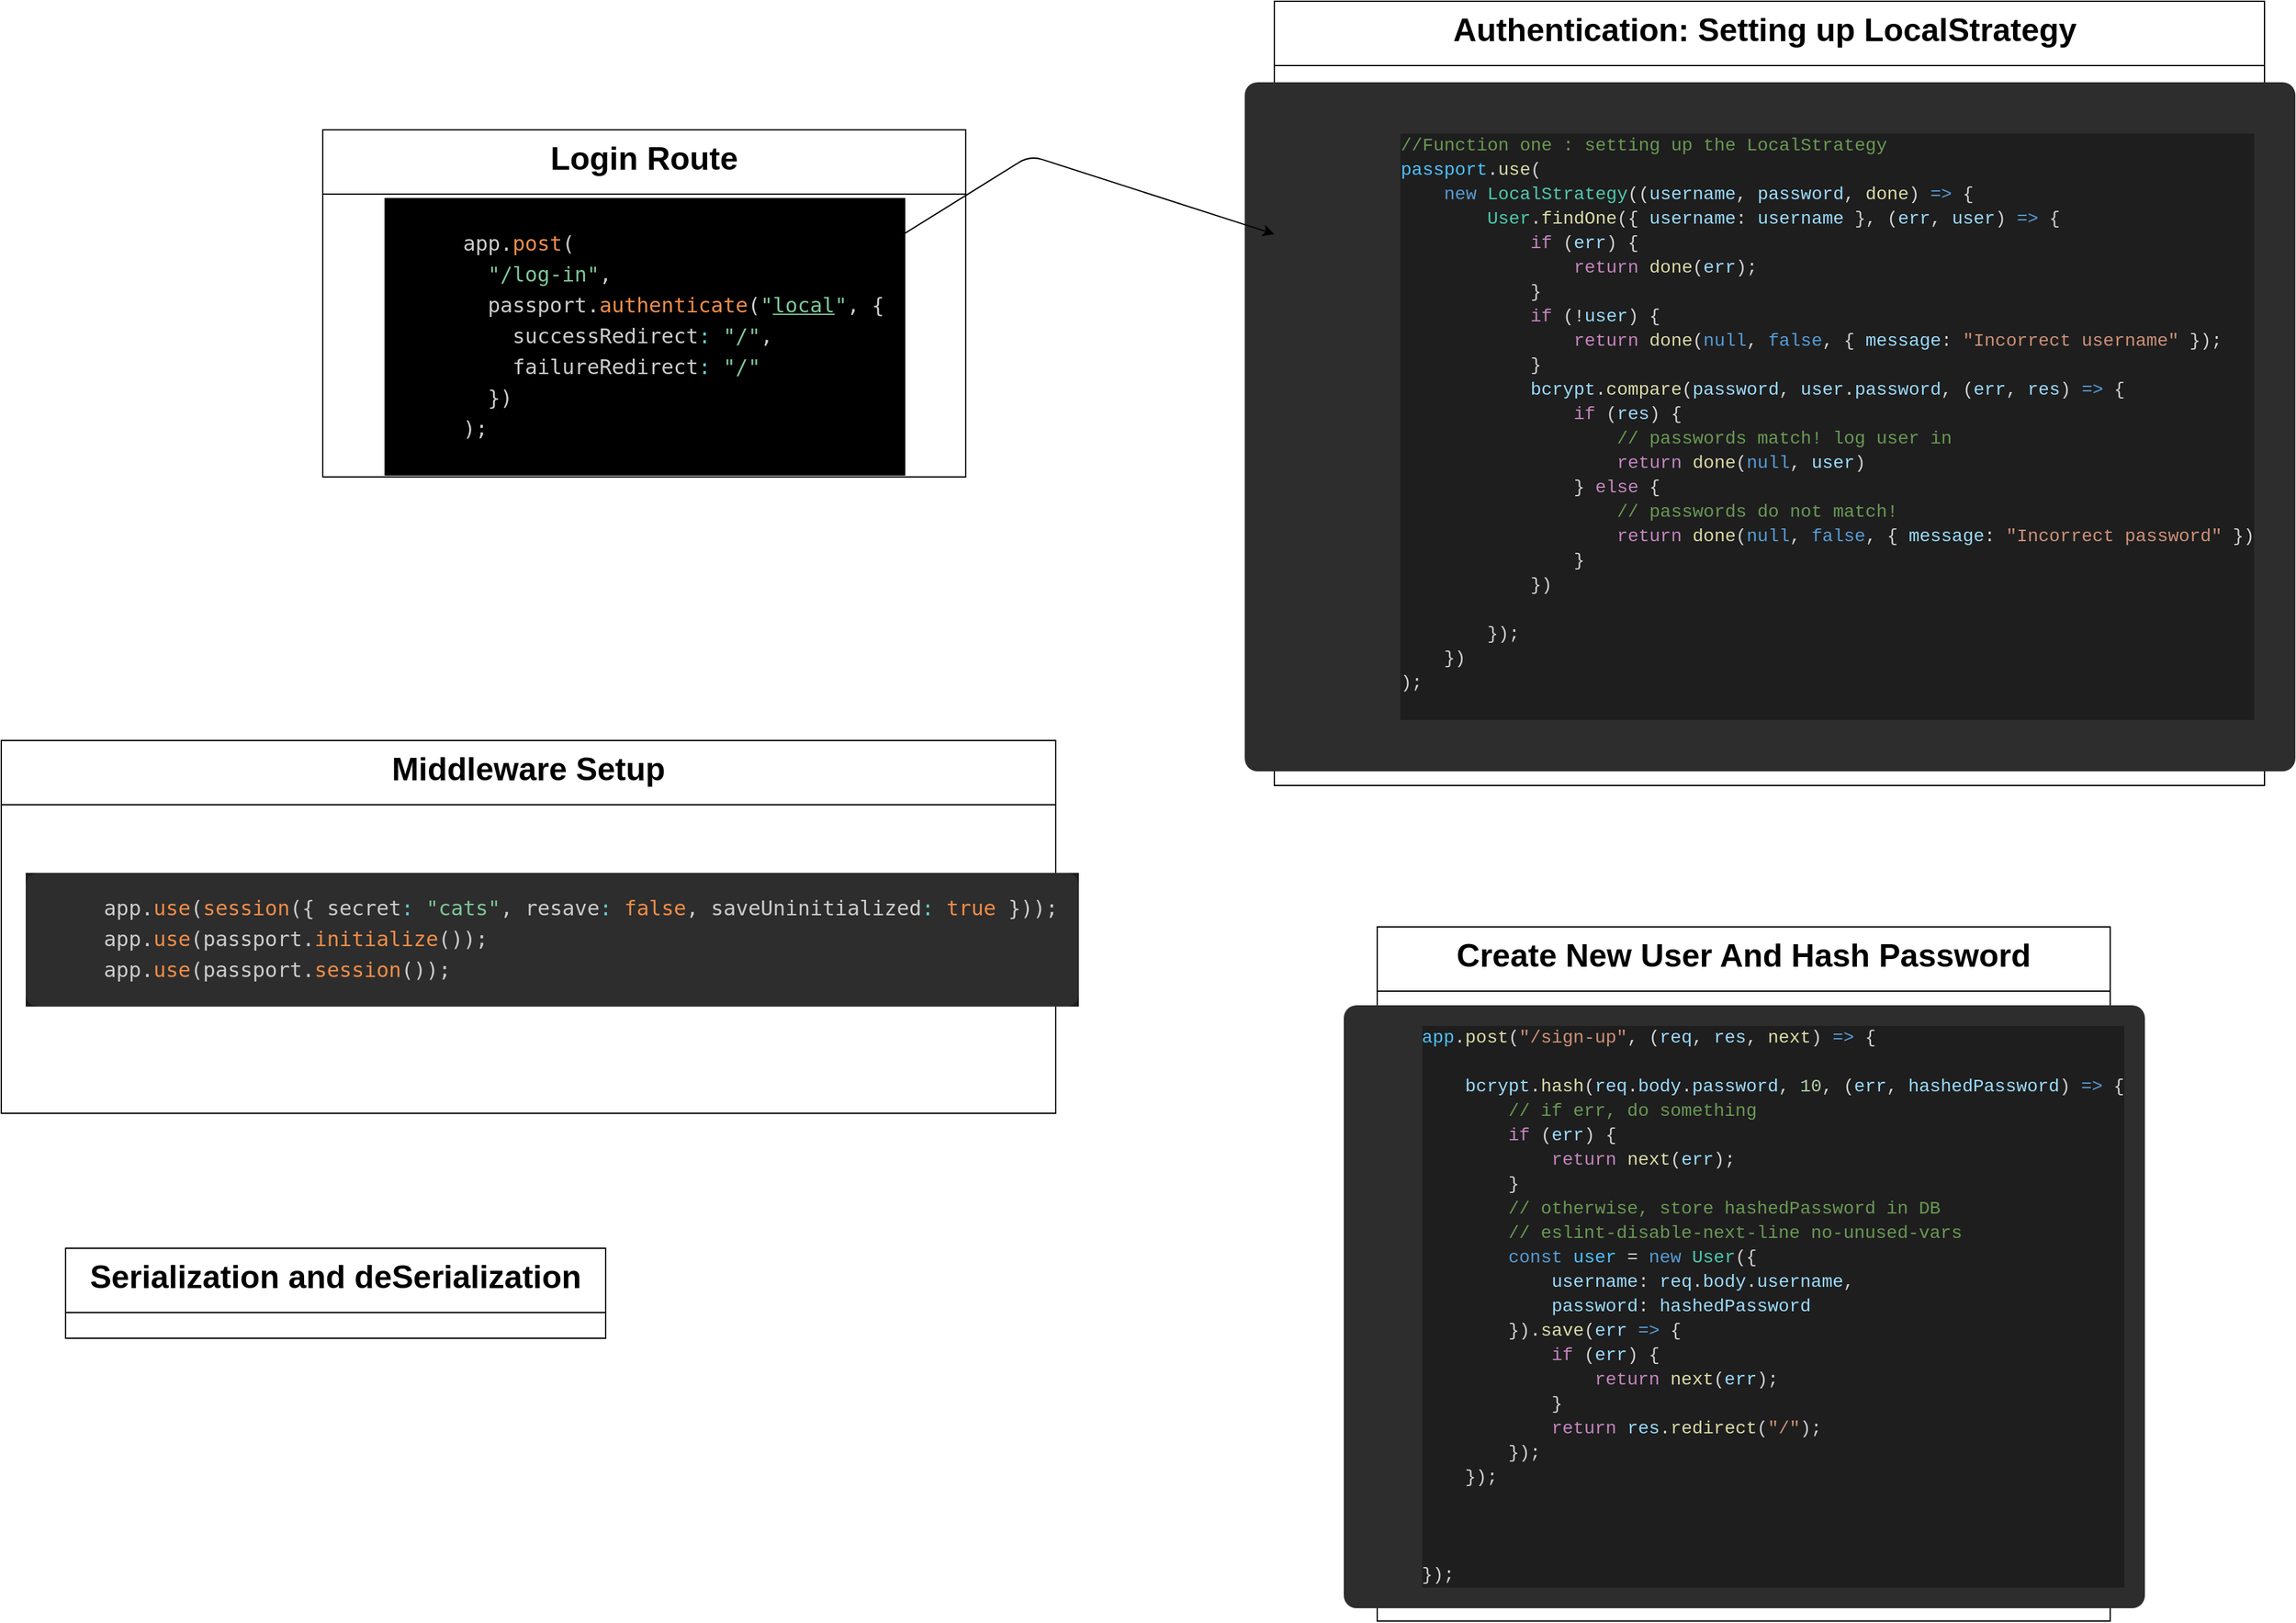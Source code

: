 <mxfile>
    <diagram id="sn749aYxekATm3JQqFSO" name="Page-1">
        <mxGraphModel dx="3703" dy="4166" grid="1" gridSize="10" guides="1" tooltips="1" connect="1" arrows="1" fold="1" page="0" pageScale="1" pageWidth="850" pageHeight="1100" math="0" shadow="0">
            <root>
                <mxCell id="0"/>
                <mxCell id="1" parent="0" visible="0"/>
                <mxCell id="36" value="" style="group" vertex="1" connectable="0" parent="1">
                    <mxGeometry x="10" y="-2560" width="500" height="270" as="geometry"/>
                </mxCell>
                <mxCell id="35" value="&lt;pre class=&quot;language-javascript line-numbers&quot; style=&quot;box-sizing: border-box ; font-family: &amp;#34;consolas&amp;#34; , &amp;#34;monaco&amp;#34; , &amp;#34;andale mono&amp;#34; , &amp;#34;ubuntu mono&amp;#34; , monospace ; font-size: 16px ; margin-top: 0.5em ; margin-bottom: 0.5em ; overflow: auto ; color: rgb(204 , 204 , 204) ; border-radius: 10px ; background: rgb(45 , 45 , 45) ; text-align: left ; word-break: normal ; overflow-wrap: normal ; line-height: 1.5 ; padding: 1em 1em 1em 3.8em ; position: relative&quot;&gt;&lt;code class=&quot;language-javascript&quot; style=&quot;box-sizing: border-box ; font-family: &amp;#34;consolas&amp;#34; , &amp;#34;monaco&amp;#34; , &amp;#34;andale mono&amp;#34; , &amp;#34;ubuntu mono&amp;#34; , monospace ; font-size: 1em ; color: rgb(204 , 204 , 204) ; overflow-wrap: normal ; word-break: normal ; background: none ; word-spacing: normal ; line-height: 1.5 ; position: relative&quot;&gt;app&lt;span class=&quot;token punctuation&quot; style=&quot;box-sizing: border-box&quot;&gt;.&lt;/span&gt;&lt;span class=&quot;token function&quot; style=&quot;box-sizing: border-box ; color: rgb(240 , 141 , 73)&quot;&gt;post&lt;/span&gt;&lt;span class=&quot;token punctuation&quot; style=&quot;box-sizing: border-box&quot;&gt;(&lt;/span&gt;&lt;br/&gt;  &lt;span class=&quot;token string&quot; style=&quot;box-sizing: border-box ; color: rgb(126 , 198 , 153)&quot;&gt;&quot;/log-in&quot;&lt;/span&gt;&lt;span class=&quot;token punctuation&quot; style=&quot;box-sizing: border-box&quot;&gt;,&lt;/span&gt;&lt;br/&gt;  passport&lt;span class=&quot;token punctuation&quot; style=&quot;box-sizing: border-box&quot;&gt;.&lt;/span&gt;&lt;span class=&quot;token function&quot; style=&quot;box-sizing: border-box ; color: rgb(240 , 141 , 73)&quot;&gt;authenticate&lt;/span&gt;&lt;span class=&quot;token punctuation&quot; style=&quot;box-sizing: border-box&quot;&gt;(&lt;/span&gt;&lt;span class=&quot;token string&quot; style=&quot;box-sizing: border-box ; color: rgb(126 , 198 , 153)&quot;&gt;&quot;local&quot;&lt;/span&gt;&lt;span class=&quot;token punctuation&quot; style=&quot;box-sizing: border-box&quot;&gt;,&lt;/span&gt; &lt;span class=&quot;token punctuation&quot; style=&quot;box-sizing: border-box&quot;&gt;{&lt;/span&gt;&lt;br/&gt;    successRedirect&lt;span class=&quot;token operator&quot; style=&quot;box-sizing: border-box ; color: rgb(103 , 205 , 204)&quot;&gt;:&lt;/span&gt; &lt;span class=&quot;token string&quot; style=&quot;box-sizing: border-box ; color: rgb(126 , 198 , 153)&quot;&gt;&quot;/&quot;&lt;/span&gt;&lt;span class=&quot;token punctuation&quot; style=&quot;box-sizing: border-box&quot;&gt;,&lt;/span&gt;&lt;br/&gt;    failureRedirect&lt;span class=&quot;token operator&quot; style=&quot;box-sizing: border-box ; color: rgb(103 , 205 , 204)&quot;&gt;:&lt;/span&gt; &lt;span class=&quot;token string&quot; style=&quot;box-sizing: border-box ; color: rgb(126 , 198 , 153)&quot;&gt;&quot;/&quot;&lt;/span&gt;&lt;br/&gt;  &lt;span class=&quot;token punctuation&quot; style=&quot;box-sizing: border-box&quot;&gt;}&lt;/span&gt;&lt;span class=&quot;token punctuation&quot; style=&quot;box-sizing: border-box&quot;&gt;)&lt;/span&gt;&lt;br/&gt;&lt;span class=&quot;token punctuation&quot; style=&quot;box-sizing: border-box&quot;&gt;)&lt;/span&gt;&lt;span class=&quot;token punctuation&quot; style=&quot;box-sizing: border-box&quot;&gt;;&lt;/span&gt;&lt;/code&gt;&lt;/pre&gt;" style="text;html=1;align=center;verticalAlign=middle;resizable=0;points=[];autosize=1;fontSize=25;" vertex="1" parent="36">
                    <mxGeometry x="55" y="50" width="390" height="220" as="geometry"/>
                </mxCell>
                <mxCell id="32" value="Login Route" style="swimlane;fontStyle=1;align=center;verticalAlign=top;childLayout=stackLayout;horizontal=1;startSize=50;horizontalStack=0;resizeParent=1;resizeParentMax=0;resizeLast=0;collapsible=1;marginBottom=0;rounded=1;fontSize=25;arcSize=0;" vertex="1" parent="36">
                    <mxGeometry width="500" height="270" as="geometry">
                        <mxRectangle x="1220" y="-1300" width="210" height="70" as="alternateBounds"/>
                    </mxGeometry>
                </mxCell>
                <mxCell id="17" value="Middleware Setup" style="swimlane;fontStyle=1;align=center;verticalAlign=top;childLayout=stackLayout;horizontal=1;startSize=50;horizontalStack=0;resizeParent=1;resizeParentMax=0;resizeLast=0;collapsible=1;marginBottom=0;rounded=1;fontSize=25;arcSize=0;" vertex="1" collapsed="1" parent="1">
                    <mxGeometry x="110" y="-1320" width="210" height="70" as="geometry">
                        <mxRectangle x="110" y="-1320" width="820" height="290" as="alternateBounds"/>
                    </mxGeometry>
                </mxCell>
                <mxCell id="8" value="" style="group" vertex="1" connectable="0" parent="17">
                    <mxGeometry y="50" width="210" height="240" as="geometry"/>
                </mxCell>
                <mxCell id="4" value="&lt;div style=&quot;color: rgb(212 , 212 , 212) ; background-color: rgb(30 , 30 , 30) ; font-family: &amp;#34;consolas&amp;#34; , &amp;#34;courier new&amp;#34; , monospace ; font-weight: normal ; font-size: 14px ; line-height: 19px&quot;&gt;&lt;pre class=&quot;language-javascript line-numbers&quot; style=&quot;box-sizing: border-box ; font-family: &amp;#34;consolas&amp;#34; , &amp;#34;monaco&amp;#34; , &amp;#34;andale mono&amp;#34; , &amp;#34;ubuntu mono&amp;#34; , monospace ; font-size: 16px ; margin-top: 0.5em ; margin-bottom: 0.5em ; overflow: auto ; color: rgb(204 , 204 , 204) ; border-radius: 10px ; background: rgb(45 , 45 , 45) ; word-break: normal ; overflow-wrap: normal ; line-height: 1.5 ; padding: 1em 1em 1em 3.8em ; position: relative&quot;&gt;&lt;code class=&quot;language-javascript&quot; style=&quot;box-sizing: border-box ; font-family: &amp;#34;consolas&amp;#34; , &amp;#34;monaco&amp;#34; , &amp;#34;andale mono&amp;#34; , &amp;#34;ubuntu mono&amp;#34; , monospace ; font-size: 1em ; color: rgb(204 , 204 , 204) ; overflow-wrap: normal ; word-break: normal ; background: none ; word-spacing: normal ; line-height: 1.5 ; position: relative&quot;&gt;app&lt;span class=&quot;token punctuation&quot; style=&quot;box-sizing: border-box&quot;&gt;.&lt;/span&gt;&lt;span class=&quot;token function&quot; style=&quot;box-sizing: border-box ; color: rgb(240 , 141 , 73)&quot;&gt;use&lt;/span&gt;&lt;span class=&quot;token punctuation&quot; style=&quot;box-sizing: border-box&quot;&gt;(&lt;/span&gt;&lt;span class=&quot;token function&quot; style=&quot;box-sizing: border-box ; color: rgb(240 , 141 , 73)&quot;&gt;session&lt;/span&gt;&lt;span class=&quot;token punctuation&quot; style=&quot;box-sizing: border-box&quot;&gt;(&lt;/span&gt;&lt;span class=&quot;token punctuation&quot; style=&quot;box-sizing: border-box&quot;&gt;{&lt;/span&gt; secret&lt;span class=&quot;token operator&quot; style=&quot;box-sizing: border-box ; color: rgb(103 , 205 , 204)&quot;&gt;:&lt;/span&gt; &lt;span class=&quot;token string&quot; style=&quot;box-sizing: border-box ; color: rgb(126 , 198 , 153)&quot;&gt;&quot;cats&quot;&lt;/span&gt;&lt;span class=&quot;token punctuation&quot; style=&quot;box-sizing: border-box&quot;&gt;,&lt;/span&gt; resave&lt;span class=&quot;token operator&quot; style=&quot;box-sizing: border-box ; color: rgb(103 , 205 , 204)&quot;&gt;:&lt;/span&gt; &lt;span class=&quot;token boolean&quot; style=&quot;box-sizing: border-box ; color: rgb(240 , 141 , 73)&quot;&gt;false&lt;/span&gt;&lt;span class=&quot;token punctuation&quot; style=&quot;box-sizing: border-box&quot;&gt;,&lt;/span&gt; saveUninitialized&lt;span class=&quot;token operator&quot; style=&quot;box-sizing: border-box ; color: rgb(103 , 205 , 204)&quot;&gt;:&lt;/span&gt; &lt;span class=&quot;token boolean&quot; style=&quot;box-sizing: border-box ; color: rgb(240 , 141 , 73)&quot;&gt;true&lt;/span&gt; &lt;span class=&quot;token punctuation&quot; style=&quot;box-sizing: border-box&quot;&gt;}&lt;/span&gt;&lt;span class=&quot;token punctuation&quot; style=&quot;box-sizing: border-box&quot;&gt;)&lt;/span&gt;&lt;span class=&quot;token punctuation&quot; style=&quot;box-sizing: border-box&quot;&gt;)&lt;/span&gt;&lt;span class=&quot;token punctuation&quot; style=&quot;box-sizing: border-box&quot;&gt;;&lt;/span&gt;&lt;br/&gt;app&lt;span class=&quot;token punctuation&quot; style=&quot;box-sizing: border-box&quot;&gt;.&lt;/span&gt;&lt;span class=&quot;token function&quot; style=&quot;box-sizing: border-box ; color: rgb(240 , 141 , 73)&quot;&gt;use&lt;/span&gt;&lt;span class=&quot;token punctuation&quot; style=&quot;box-sizing: border-box&quot;&gt;(&lt;/span&gt;passport&lt;span class=&quot;token punctuation&quot; style=&quot;box-sizing: border-box&quot;&gt;.&lt;/span&gt;&lt;span class=&quot;token function&quot; style=&quot;box-sizing: border-box ; color: rgb(240 , 141 , 73)&quot;&gt;initialize&lt;/span&gt;&lt;span class=&quot;token punctuation&quot; style=&quot;box-sizing: border-box&quot;&gt;(&lt;/span&gt;&lt;span class=&quot;token punctuation&quot; style=&quot;box-sizing: border-box&quot;&gt;)&lt;/span&gt;&lt;span class=&quot;token punctuation&quot; style=&quot;box-sizing: border-box&quot;&gt;)&lt;/span&gt;&lt;span class=&quot;token punctuation&quot; style=&quot;box-sizing: border-box&quot;&gt;;&lt;/span&gt;&lt;br/&gt;app&lt;span class=&quot;token punctuation&quot; style=&quot;box-sizing: border-box&quot;&gt;.&lt;/span&gt;&lt;span class=&quot;token function&quot; style=&quot;box-sizing: border-box ; color: rgb(240 , 141 , 73)&quot;&gt;use&lt;/span&gt;&lt;span class=&quot;token punctuation&quot; style=&quot;box-sizing: border-box&quot;&gt;(&lt;/span&gt;passport&lt;span class=&quot;token punctuation&quot; style=&quot;box-sizing: border-box&quot;&gt;.&lt;/span&gt;&lt;span class=&quot;token function&quot; style=&quot;box-sizing: border-box ; color: rgb(240 , 141 , 73)&quot;&gt;session&lt;/span&gt;&lt;span class=&quot;token punctuation&quot; style=&quot;box-sizing: border-box&quot;&gt;(&lt;/span&gt;&lt;span class=&quot;token punctuation&quot; style=&quot;box-sizing: border-box&quot;&gt;)&lt;/span&gt;&lt;span class=&quot;token punctuation&quot; style=&quot;box-sizing: border-box&quot;&gt;)&lt;/span&gt;&lt;span class=&quot;token punctuation&quot; style=&quot;box-sizing: border-box&quot;&gt;;&lt;/span&gt;&lt;/code&gt;&lt;/pre&gt;&lt;/div&gt;" style="text;whiteSpace=wrap;html=1;rounded=1;arcSize=50;" vertex="1" parent="8">
                    <mxGeometry x="16.67" y="38" width="433.33" height="130" as="geometry"/>
                </mxCell>
                <mxCell id="23" value="Create New User" style="swimlane;fontStyle=1;align=center;verticalAlign=top;childLayout=stackLayout;horizontal=1;startSize=50;horizontalStack=0;resizeParent=1;resizeParentMax=0;resizeLast=0;collapsible=1;marginBottom=0;rounded=1;fontSize=25;arcSize=0;" vertex="1" collapsed="1" parent="1">
                    <mxGeometry x="620" y="-1430" width="210" height="70" as="geometry">
                        <mxRectangle x="430" y="-1320" width="550" height="370" as="alternateBounds"/>
                    </mxGeometry>
                </mxCell>
                <mxCell id="26" value="&lt;pre class=&quot;language-javascript line-numbers&quot; style=&quot;box-sizing: border-box ; font-family: &amp;#34;consolas&amp;#34; , &amp;#34;monaco&amp;#34; , &amp;#34;andale mono&amp;#34; , &amp;#34;ubuntu mono&amp;#34; , monospace ; font-size: 16px ; margin-top: 0.5em ; margin-bottom: 0.5em ; overflow: auto ; color: rgb(204 , 204 , 204) ; border-radius: 10px ; background: rgb(45 , 45 , 45) ; text-align: left ; word-break: normal ; overflow-wrap: normal ; line-height: 1.5 ; padding: 1em 1em 1em 3.8em ; position: relative&quot;&gt;&lt;code class=&quot;language-javascript&quot; style=&quot;box-sizing: border-box ; font-family: &amp;#34;consolas&amp;#34; , &amp;#34;monaco&amp;#34; , &amp;#34;andale mono&amp;#34; , &amp;#34;ubuntu mono&amp;#34; , monospace ; font-size: 1em ; color: rgb(204 , 204 , 204) ; overflow-wrap: normal ; word-break: normal ; background: none ; word-spacing: normal ; line-height: 1.5 ; position: relative&quot;&gt;app&lt;span class=&quot;token punctuation&quot; style=&quot;box-sizing: border-box&quot;&gt;.&lt;/span&gt;&lt;span class=&quot;token function&quot; style=&quot;box-sizing: border-box ; color: rgb(240 , 141 , 73)&quot;&gt;post&lt;/span&gt;&lt;span class=&quot;token punctuation&quot; style=&quot;box-sizing: border-box&quot;&gt;(&lt;/span&gt;&lt;span class=&quot;token string&quot; style=&quot;box-sizing: border-box ; color: rgb(126 , 198 , 153)&quot;&gt;&quot;/sign-up&quot;&lt;/span&gt;&lt;span class=&quot;token punctuation&quot; style=&quot;box-sizing: border-box&quot;&gt;,&lt;/span&gt; &lt;span class=&quot;token punctuation&quot; style=&quot;box-sizing: border-box&quot;&gt;(&lt;/span&gt;&lt;span class=&quot;token parameter&quot; style=&quot;box-sizing: border-box&quot;&gt;req&lt;span class=&quot;token punctuation&quot; style=&quot;box-sizing: border-box&quot;&gt;,&lt;/span&gt; res&lt;span class=&quot;token punctuation&quot; style=&quot;box-sizing: border-box&quot;&gt;,&lt;/span&gt; next&lt;/span&gt;&lt;span class=&quot;token punctuation&quot; style=&quot;box-sizing: border-box&quot;&gt;)&lt;/span&gt; &lt;span class=&quot;token operator&quot; style=&quot;box-sizing: border-box ; color: rgb(103 , 205 , 204)&quot;&gt;=&amp;gt;&lt;/span&gt; &lt;span class=&quot;token punctuation&quot; style=&quot;box-sizing: border-box&quot;&gt;{&lt;/span&gt;&lt;br/&gt;  &lt;span class=&quot;token keyword&quot; style=&quot;box-sizing: border-box ; color: rgb(204 , 153 , 205)&quot;&gt;const&lt;/span&gt; user &lt;span class=&quot;token operator&quot; style=&quot;box-sizing: border-box ; color: rgb(103 , 205 , 204)&quot;&gt;=&lt;/span&gt; &lt;span class=&quot;token keyword&quot; style=&quot;box-sizing: border-box ; color: rgb(204 , 153 , 205)&quot;&gt;new&lt;/span&gt; &lt;span class=&quot;token class-name&quot; style=&quot;box-sizing: border-box ; color: rgb(248 , 197 , 85)&quot;&gt;User&lt;/span&gt;&lt;span class=&quot;token punctuation&quot; style=&quot;box-sizing: border-box&quot;&gt;(&lt;/span&gt;&lt;span class=&quot;token punctuation&quot; style=&quot;box-sizing: border-box&quot;&gt;{&lt;/span&gt;&lt;br/&gt;    username&lt;span class=&quot;token operator&quot; style=&quot;box-sizing: border-box ; color: rgb(103 , 205 , 204)&quot;&gt;:&lt;/span&gt; req&lt;span class=&quot;token punctuation&quot; style=&quot;box-sizing: border-box&quot;&gt;.&lt;/span&gt;body&lt;span class=&quot;token punctuation&quot; style=&quot;box-sizing: border-box&quot;&gt;.&lt;/span&gt;username&lt;span class=&quot;token punctuation&quot; style=&quot;box-sizing: border-box&quot;&gt;,&lt;/span&gt;&lt;br/&gt;    password&lt;span class=&quot;token operator&quot; style=&quot;box-sizing: border-box ; color: rgb(103 , 205 , 204)&quot;&gt;:&lt;/span&gt; req&lt;span class=&quot;token punctuation&quot; style=&quot;box-sizing: border-box&quot;&gt;.&lt;/span&gt;body&lt;span class=&quot;token punctuation&quot; style=&quot;box-sizing: border-box&quot;&gt;.&lt;/span&gt;password&lt;br/&gt;  &lt;span class=&quot;token punctuation&quot; style=&quot;box-sizing: border-box&quot;&gt;}&lt;/span&gt;&lt;span class=&quot;token punctuation&quot; style=&quot;box-sizing: border-box&quot;&gt;)&lt;/span&gt;&lt;span class=&quot;token punctuation&quot; style=&quot;box-sizing: border-box&quot;&gt;.&lt;/span&gt;&lt;span class=&quot;token function&quot; style=&quot;box-sizing: border-box ; color: rgb(240 , 141 , 73)&quot;&gt;save&lt;/span&gt;&lt;span class=&quot;token punctuation&quot; style=&quot;box-sizing: border-box&quot;&gt;(&lt;/span&gt;&lt;span class=&quot;token parameter&quot; style=&quot;box-sizing: border-box&quot;&gt;err&lt;/span&gt; &lt;span class=&quot;token operator&quot; style=&quot;box-sizing: border-box ; color: rgb(103 , 205 , 204)&quot;&gt;=&amp;gt;&lt;/span&gt; &lt;span class=&quot;token punctuation&quot; style=&quot;box-sizing: border-box&quot;&gt;{&lt;/span&gt;&lt;br/&gt;    &lt;span class=&quot;token keyword&quot; style=&quot;box-sizing: border-box ; color: rgb(204 , 153 , 205)&quot;&gt;if&lt;/span&gt; &lt;span class=&quot;token punctuation&quot; style=&quot;box-sizing: border-box&quot;&gt;(&lt;/span&gt;err&lt;span class=&quot;token punctuation&quot; style=&quot;box-sizing: border-box&quot;&gt;)&lt;/span&gt; &lt;span class=&quot;token punctuation&quot; style=&quot;box-sizing: border-box&quot;&gt;{&lt;/span&gt; &lt;br/&gt;      &lt;span class=&quot;token keyword&quot; style=&quot;box-sizing: border-box ; color: rgb(204 , 153 , 205)&quot;&gt;return&lt;/span&gt; &lt;span class=&quot;token function&quot; style=&quot;box-sizing: border-box ; color: rgb(240 , 141 , 73)&quot;&gt;next&lt;/span&gt;&lt;span class=&quot;token punctuation&quot; style=&quot;box-sizing: border-box&quot;&gt;(&lt;/span&gt;err&lt;span class=&quot;token punctuation&quot; style=&quot;box-sizing: border-box&quot;&gt;)&lt;/span&gt;&lt;span class=&quot;token punctuation&quot; style=&quot;box-sizing: border-box&quot;&gt;;&lt;/span&gt;&lt;br/&gt;    &lt;span class=&quot;token punctuation&quot; style=&quot;box-sizing: border-box&quot;&gt;}&lt;/span&gt;&lt;span class=&quot;token punctuation&quot; style=&quot;box-sizing: border-box&quot;&gt;;&lt;/span&gt;&lt;br/&gt;    res&lt;span class=&quot;token punctuation&quot; style=&quot;box-sizing: border-box&quot;&gt;.&lt;/span&gt;&lt;span class=&quot;token function&quot; style=&quot;box-sizing: border-box ; color: rgb(240 , 141 , 73)&quot;&gt;redirect&lt;/span&gt;&lt;span class=&quot;token punctuation&quot; style=&quot;box-sizing: border-box&quot;&gt;(&lt;/span&gt;&lt;span class=&quot;token string&quot; style=&quot;box-sizing: border-box ; color: rgb(126 , 198 , 153)&quot;&gt;&quot;/&quot;&lt;/span&gt;&lt;span class=&quot;token punctuation&quot; style=&quot;box-sizing: border-box&quot;&gt;)&lt;/span&gt;&lt;span class=&quot;token punctuation&quot; style=&quot;box-sizing: border-box&quot;&gt;;&lt;/span&gt;&lt;br/&gt;  &lt;span class=&quot;token punctuation&quot; style=&quot;box-sizing: border-box&quot;&gt;}&lt;/span&gt;&lt;span class=&quot;token punctuation&quot; style=&quot;box-sizing: border-box&quot;&gt;)&lt;/span&gt;&lt;span class=&quot;token punctuation&quot; style=&quot;box-sizing: border-box&quot;&gt;;&lt;/span&gt;&lt;br/&gt;&lt;span class=&quot;token punctuation&quot; style=&quot;box-sizing: border-box&quot;&gt;}&lt;/span&gt;&lt;span class=&quot;token punctuation&quot; style=&quot;box-sizing: border-box&quot;&gt;)&lt;/span&gt;&lt;span class=&quot;token punctuation&quot; style=&quot;box-sizing: border-box&quot;&gt;;&lt;/span&gt;&lt;/code&gt;&lt;/pre&gt;" style="text;html=1;align=center;verticalAlign=middle;resizable=0;points=[];autosize=1;fontSize=25;" vertex="1" parent="23">
                    <mxGeometry y="50" width="210" height="320" as="geometry"/>
                </mxCell>
                <mxCell id="27" value="Authentication: Setting up LocalStrategy " style="swimlane;fontStyle=1;align=center;verticalAlign=top;childLayout=stackLayout;horizontal=1;startSize=50;horizontalStack=0;resizeParent=1;resizeParentMax=0;resizeLast=0;collapsible=1;marginBottom=0;rounded=1;fontSize=25;arcSize=0;" vertex="1" parent="1">
                    <mxGeometry x="1810" y="-1670" width="760" height="540" as="geometry">
                        <mxRectangle x="150" y="-1220" width="520" height="70" as="alternateBounds"/>
                    </mxGeometry>
                </mxCell>
                <mxCell id="30" value="Serialization and deSerialization" style="swimlane;fontStyle=1;align=center;verticalAlign=top;childLayout=stackLayout;horizontal=1;startSize=50;horizontalStack=0;resizeParent=1;resizeParentMax=0;resizeLast=0;collapsible=1;marginBottom=0;rounded=1;fontSize=25;arcSize=0;" vertex="1" collapsed="1" parent="1">
                    <mxGeometry x="550" y="-1120" width="420" height="70" as="geometry">
                        <mxRectangle x="910" y="-1080" width="590" height="370" as="alternateBounds"/>
                    </mxGeometry>
                </mxCell>
                <mxCell id="31" value="&lt;pre class=&quot;language-javascript line-numbers&quot; style=&quot;box-sizing: border-box ; font-family: &amp;#34;consolas&amp;#34; , &amp;#34;monaco&amp;#34; , &amp;#34;andale mono&amp;#34; , &amp;#34;ubuntu mono&amp;#34; , monospace ; font-size: 16px ; margin-top: 0.5em ; margin-bottom: 0.5em ; overflow: auto ; color: rgb(204 , 204 , 204) ; border-radius: 10px ; background: rgb(45 , 45 , 45) ; text-align: left ; word-break: normal ; overflow-wrap: normal ; line-height: 1.5 ; padding: 1em 1em 1em 3.8em ; position: relative&quot;&gt;&lt;pre class=&quot;language-javascript line-numbers&quot; style=&quot;box-sizing: border-box ; font-family: &amp;#34;consolas&amp;#34; , &amp;#34;monaco&amp;#34; , &amp;#34;andale mono&amp;#34; , &amp;#34;ubuntu mono&amp;#34; , monospace ; margin-top: 0.5em ; margin-bottom: 0.5em ; overflow: auto ; border-radius: 10px ; word-break: normal ; overflow-wrap: normal ; line-height: 1.5 ; padding: 1em 1em 1em 3.8em ; position: relative&quot;&gt;&lt;code class=&quot;language-javascript&quot; style=&quot;box-sizing: border-box ; font-family: &amp;#34;consolas&amp;#34; , &amp;#34;monaco&amp;#34; , &amp;#34;andale mono&amp;#34; , &amp;#34;ubuntu mono&amp;#34; , monospace ; font-size: 1em ; color: rgb(204 , 204 , 204) ; overflow-wrap: normal ; word-break: normal ; background: none ; word-spacing: normal ; line-height: 1.5 ; position: relative&quot;&gt;passport&lt;span class=&quot;token punctuation&quot; style=&quot;box-sizing: border-box&quot;&gt;.&lt;/span&gt;&lt;span class=&quot;token function&quot; style=&quot;box-sizing: border-box ; color: rgb(240 , 141 , 73)&quot;&gt;serializeUser&lt;/span&gt;&lt;span class=&quot;token punctuation&quot; style=&quot;box-sizing: border-box&quot;&gt;(&lt;/span&gt;&lt;span class=&quot;token keyword&quot; style=&quot;box-sizing: border-box ; color: rgb(204 , 153 , 205)&quot;&gt;function&lt;/span&gt;&lt;span class=&quot;token punctuation&quot; style=&quot;box-sizing: border-box&quot;&gt;(&lt;/span&gt;&lt;span class=&quot;token parameter&quot; style=&quot;box-sizing: border-box&quot;&gt;user&lt;span class=&quot;token punctuation&quot; style=&quot;box-sizing: border-box&quot;&gt;,&lt;/span&gt; done&lt;/span&gt;&lt;span class=&quot;token punctuation&quot; style=&quot;box-sizing: border-box&quot;&gt;)&lt;/span&gt; &lt;span class=&quot;token punctuation&quot; style=&quot;box-sizing: border-box&quot;&gt;{&lt;/span&gt;&lt;br/&gt;  &lt;span class=&quot;token function&quot; style=&quot;box-sizing: border-box ; color: rgb(240 , 141 , 73)&quot;&gt;done&lt;/span&gt;&lt;span class=&quot;token punctuation&quot; style=&quot;box-sizing: border-box&quot;&gt;(&lt;/span&gt;&lt;span class=&quot;token keyword&quot; style=&quot;box-sizing: border-box ; color: rgb(204 , 153 , 205)&quot;&gt;null&lt;/span&gt;&lt;span class=&quot;token punctuation&quot; style=&quot;box-sizing: border-box&quot;&gt;,&lt;/span&gt; user&lt;span class=&quot;token punctuation&quot; style=&quot;box-sizing: border-box&quot;&gt;.&lt;/span&gt;id&lt;span class=&quot;token punctuation&quot; style=&quot;box-sizing: border-box&quot;&gt;)&lt;/span&gt;&lt;span class=&quot;token punctuation&quot; style=&quot;box-sizing: border-box&quot;&gt;;&lt;/span&gt;&lt;br/&gt;&lt;span class=&quot;token punctuation&quot; style=&quot;box-sizing: border-box&quot;&gt;}&lt;/span&gt;&lt;span class=&quot;token punctuation&quot; style=&quot;box-sizing: border-box&quot;&gt;)&lt;/span&gt;&lt;span class=&quot;token punctuation&quot; style=&quot;box-sizing: border-box&quot;&gt;;&lt;/span&gt;&lt;br/&gt;&lt;br/&gt;passport&lt;span class=&quot;token punctuation&quot; style=&quot;box-sizing: border-box&quot;&gt;.&lt;/span&gt;&lt;span class=&quot;token function&quot; style=&quot;box-sizing: border-box ; color: rgb(240 , 141 , 73)&quot;&gt;deserializeUser&lt;/span&gt;&lt;span class=&quot;token punctuation&quot; style=&quot;box-sizing: border-box&quot;&gt;(&lt;/span&gt;&lt;span class=&quot;token keyword&quot; style=&quot;box-sizing: border-box ; color: rgb(204 , 153 , 205)&quot;&gt;function&lt;/span&gt;&lt;span class=&quot;token punctuation&quot; style=&quot;box-sizing: border-box&quot;&gt;(&lt;/span&gt;&lt;span class=&quot;token parameter&quot; style=&quot;box-sizing: border-box&quot;&gt;id&lt;span class=&quot;token punctuation&quot; style=&quot;box-sizing: border-box&quot;&gt;,&lt;/span&gt; done&lt;/span&gt;&lt;span class=&quot;token punctuation&quot; style=&quot;box-sizing: border-box&quot;&gt;)&lt;/span&gt; &lt;span class=&quot;token punctuation&quot; style=&quot;box-sizing: border-box&quot;&gt;{&lt;/span&gt;&lt;br/&gt;  User&lt;span class=&quot;token punctuation&quot; style=&quot;box-sizing: border-box&quot;&gt;.&lt;/span&gt;&lt;span class=&quot;token function&quot; style=&quot;box-sizing: border-box ; color: rgb(240 , 141 , 73)&quot;&gt;findById&lt;/span&gt;&lt;span class=&quot;token punctuation&quot; style=&quot;box-sizing: border-box&quot;&gt;(&lt;/span&gt;id&lt;span class=&quot;token punctuation&quot; style=&quot;box-sizing: border-box&quot;&gt;,&lt;/span&gt; &lt;span class=&quot;token keyword&quot; style=&quot;box-sizing: border-box ; color: rgb(204 , 153 , 205)&quot;&gt;function&lt;/span&gt;&lt;span class=&quot;token punctuation&quot; style=&quot;box-sizing: border-box&quot;&gt;(&lt;/span&gt;&lt;span class=&quot;token parameter&quot; style=&quot;box-sizing: border-box&quot;&gt;err&lt;span class=&quot;token punctuation&quot; style=&quot;box-sizing: border-box&quot;&gt;,&lt;/span&gt; user&lt;/span&gt;&lt;span class=&quot;token punctuation&quot; style=&quot;box-sizing: border-box&quot;&gt;)&lt;/span&gt; &lt;span class=&quot;token punctuation&quot; style=&quot;box-sizing: border-box&quot;&gt;{&lt;/span&gt;&lt;br/&gt;    &lt;span class=&quot;token function&quot; style=&quot;box-sizing: border-box ; color: rgb(240 , 141 , 73)&quot;&gt;done&lt;/span&gt;&lt;span class=&quot;token punctuation&quot; style=&quot;box-sizing: border-box&quot;&gt;(&lt;/span&gt;err&lt;span class=&quot;token punctuation&quot; style=&quot;box-sizing: border-box&quot;&gt;,&lt;/span&gt; user&lt;span class=&quot;token punctuation&quot; style=&quot;box-sizing: border-box&quot;&gt;)&lt;/span&gt;&lt;span class=&quot;token punctuation&quot; style=&quot;box-sizing: border-box&quot;&gt;;&lt;/span&gt;&lt;br/&gt;  &lt;span class=&quot;token punctuation&quot; style=&quot;box-sizing: border-box&quot;&gt;}&lt;/span&gt;&lt;span class=&quot;token punctuation&quot; style=&quot;box-sizing: border-box&quot;&gt;)&lt;/span&gt;&lt;span class=&quot;token punctuation&quot; style=&quot;box-sizing: border-box&quot;&gt;;&lt;/span&gt;&lt;br/&gt;&lt;span class=&quot;token punctuation&quot; style=&quot;box-sizing: border-box&quot;&gt;}&lt;/span&gt;&lt;span class=&quot;token punctuation&quot; style=&quot;box-sizing: border-box&quot;&gt;)&lt;/span&gt;&lt;span class=&quot;token punctuation&quot; style=&quot;box-sizing: border-box&quot;&gt;;&lt;/span&gt;&lt;/code&gt;&lt;/pre&gt;&lt;/pre&gt;" style="text;html=1;align=center;verticalAlign=middle;resizable=0;points=[];autosize=1;fontSize=25;" vertex="1" parent="30">
                    <mxGeometry y="50" width="420" height="320" as="geometry"/>
                </mxCell>
                <mxCell id="28" value="&lt;pre class=&quot;language-javascript line-numbers&quot; style=&quot;box-sizing: border-box ; font-family: &amp;#34;consolas&amp;#34; , &amp;#34;monaco&amp;#34; , &amp;#34;andale mono&amp;#34; , &amp;#34;ubuntu mono&amp;#34; , monospace ; font-size: 16px ; margin-top: 0.5em ; margin-bottom: 0.5em ; overflow: auto ; color: rgb(204 , 204 , 204) ; border-radius: 10px ; background: rgb(45 , 45 , 45) ; text-align: left ; word-break: normal ; overflow-wrap: normal ; line-height: 1.5 ; padding: 1em 1em 1em 3.8em ; position: relative&quot;&gt;&lt;pre class=&quot;language-javascript line-numbers&quot; style=&quot;box-sizing: border-box ; font-family: &amp;#34;consolas&amp;#34; , &amp;#34;monaco&amp;#34; , &amp;#34;andale mono&amp;#34; , &amp;#34;ubuntu mono&amp;#34; , monospace ; margin-top: 0.5em ; margin-bottom: 0.5em ; overflow: auto ; border-radius: 10px ; word-break: normal ; overflow-wrap: normal ; line-height: 1.5 ; padding: 1em 1em 1em 3.8em ; position: relative&quot;&gt;&lt;code class=&quot;language-javascript&quot; style=&quot;box-sizing: border-box ; font-family: &amp;#34;consolas&amp;#34; , &amp;#34;monaco&amp;#34; , &amp;#34;andale mono&amp;#34; , &amp;#34;ubuntu mono&amp;#34; , monospace ; font-size: 1em ; color: rgb(204 , 204 , 204) ; overflow-wrap: normal ; word-break: normal ; background: none ; word-spacing: normal ; line-height: 1.5 ; position: relative&quot;&gt;passport&lt;span class=&quot;token punctuation&quot; style=&quot;box-sizing: border-box&quot;&gt;.&lt;/span&gt;&lt;span class=&quot;token function&quot; style=&quot;box-sizing: border-box ; color: rgb(240 , 141 , 73)&quot;&gt;use&lt;/span&gt;&lt;span class=&quot;token punctuation&quot; style=&quot;box-sizing: border-box&quot;&gt;(&lt;/span&gt;&lt;br/&gt;  &lt;span class=&quot;token keyword&quot; style=&quot;box-sizing: border-box ; color: rgb(204 , 153 , 205)&quot;&gt;new&lt;/span&gt; &lt;span class=&quot;token class-name&quot; style=&quot;box-sizing: border-box ; color: rgb(248 , 197 , 85)&quot;&gt;LocalStrategy&lt;/span&gt;&lt;span class=&quot;token punctuation&quot; style=&quot;box-sizing: border-box&quot;&gt;(&lt;/span&gt;&lt;span class=&quot;token punctuation&quot; style=&quot;box-sizing: border-box&quot;&gt;(&lt;/span&gt;&lt;span class=&quot;token parameter&quot; style=&quot;box-sizing: border-box&quot;&gt;username&lt;span class=&quot;token punctuation&quot; style=&quot;box-sizing: border-box&quot;&gt;,&lt;/span&gt; password&lt;span class=&quot;token punctuation&quot; style=&quot;box-sizing: border-box&quot;&gt;,&lt;/span&gt; done&lt;/span&gt;&lt;span class=&quot;token punctuation&quot; style=&quot;box-sizing: border-box&quot;&gt;)&lt;/span&gt; &lt;span class=&quot;token operator&quot; style=&quot;box-sizing: border-box ; color: rgb(103 , 205 , 204)&quot;&gt;=&amp;gt;&lt;/span&gt; &lt;span class=&quot;token punctuation&quot; style=&quot;box-sizing: border-box&quot;&gt;{&lt;/span&gt;&lt;br/&gt;    User&lt;span class=&quot;token punctuation&quot; style=&quot;box-sizing: border-box&quot;&gt;.&lt;/span&gt;&lt;span class=&quot;token function&quot; style=&quot;box-sizing: border-box ; color: rgb(240 , 141 , 73)&quot;&gt;findOne&lt;/span&gt;&lt;span class=&quot;token punctuation&quot; style=&quot;box-sizing: border-box&quot;&gt;(&lt;/span&gt;&lt;span class=&quot;token punctuation&quot; style=&quot;box-sizing: border-box&quot;&gt;{&lt;/span&gt; username&lt;span class=&quot;token operator&quot; style=&quot;box-sizing: border-box ; color: rgb(103 , 205 , 204)&quot;&gt;:&lt;/span&gt; username &lt;span class=&quot;token punctuation&quot; style=&quot;box-sizing: border-box&quot;&gt;}&lt;/span&gt;&lt;span class=&quot;token punctuation&quot; style=&quot;box-sizing: border-box&quot;&gt;,&lt;/span&gt; &lt;span class=&quot;token punctuation&quot; style=&quot;box-sizing: border-box&quot;&gt;(&lt;/span&gt;&lt;span class=&quot;token parameter&quot; style=&quot;box-sizing: border-box&quot;&gt;err&lt;span class=&quot;token punctuation&quot; style=&quot;box-sizing: border-box&quot;&gt;,&lt;/span&gt; user&lt;/span&gt;&lt;span class=&quot;token punctuation&quot; style=&quot;box-sizing: border-box&quot;&gt;)&lt;/span&gt; &lt;span class=&quot;token operator&quot; style=&quot;box-sizing: border-box ; color: rgb(103 , 205 , 204)&quot;&gt;=&amp;gt;&lt;/span&gt; &lt;span class=&quot;token punctuation&quot; style=&quot;box-sizing: border-box&quot;&gt;{&lt;/span&gt;&lt;br/&gt;      &lt;span class=&quot;token keyword&quot; style=&quot;box-sizing: border-box ; color: rgb(204 , 153 , 205)&quot;&gt;if&lt;/span&gt; &lt;span class=&quot;token punctuation&quot; style=&quot;box-sizing: border-box&quot;&gt;(&lt;/span&gt;err&lt;span class=&quot;token punctuation&quot; style=&quot;box-sizing: border-box&quot;&gt;)&lt;/span&gt; &lt;span class=&quot;token punctuation&quot; style=&quot;box-sizing: border-box&quot;&gt;{&lt;/span&gt; &lt;br/&gt;        &lt;span class=&quot;token keyword&quot; style=&quot;box-sizing: border-box ; color: rgb(204 , 153 , 205)&quot;&gt;return&lt;/span&gt; &lt;span class=&quot;token function&quot; style=&quot;box-sizing: border-box ; color: rgb(240 , 141 , 73)&quot;&gt;done&lt;/span&gt;&lt;span class=&quot;token punctuation&quot; style=&quot;box-sizing: border-box&quot;&gt;(&lt;/span&gt;err&lt;span class=&quot;token punctuation&quot; style=&quot;box-sizing: border-box&quot;&gt;)&lt;/span&gt;&lt;span class=&quot;token punctuation&quot; style=&quot;box-sizing: border-box&quot;&gt;;&lt;/span&gt;&lt;br/&gt;      &lt;span class=&quot;token punctuation&quot; style=&quot;box-sizing: border-box&quot;&gt;}&lt;/span&gt;&lt;span class=&quot;token punctuation&quot; style=&quot;box-sizing: border-box&quot;&gt;;&lt;/span&gt;&lt;br/&gt;      &lt;span class=&quot;token keyword&quot; style=&quot;box-sizing: border-box ; color: rgb(204 , 153 , 205)&quot;&gt;if&lt;/span&gt; &lt;span class=&quot;token punctuation&quot; style=&quot;box-sizing: border-box&quot;&gt;(&lt;/span&gt;&lt;span class=&quot;token operator&quot; style=&quot;box-sizing: border-box ; color: rgb(103 , 205 , 204)&quot;&gt;!&lt;/span&gt;user&lt;span class=&quot;token punctuation&quot; style=&quot;box-sizing: border-box&quot;&gt;)&lt;/span&gt; &lt;span class=&quot;token punctuation&quot; style=&quot;box-sizing: border-box&quot;&gt;{&lt;/span&gt;&lt;br/&gt;        &lt;span class=&quot;token keyword&quot; style=&quot;box-sizing: border-box ; color: rgb(204 , 153 , 205)&quot;&gt;return&lt;/span&gt; &lt;span class=&quot;token function&quot; style=&quot;box-sizing: border-box ; color: rgb(240 , 141 , 73)&quot;&gt;done&lt;/span&gt;&lt;span class=&quot;token punctuation&quot; style=&quot;box-sizing: border-box&quot;&gt;(&lt;/span&gt;&lt;span class=&quot;token keyword&quot; style=&quot;box-sizing: border-box ; color: rgb(204 , 153 , 205)&quot;&gt;null&lt;/span&gt;&lt;span class=&quot;token punctuation&quot; style=&quot;box-sizing: border-box&quot;&gt;,&lt;/span&gt; &lt;span class=&quot;token boolean&quot; style=&quot;box-sizing: border-box ; color: rgb(240 , 141 , 73)&quot;&gt;false&lt;/span&gt;&lt;span class=&quot;token punctuation&quot; style=&quot;box-sizing: border-box&quot;&gt;,&lt;/span&gt; &lt;span class=&quot;token punctuation&quot; style=&quot;box-sizing: border-box&quot;&gt;{&lt;/span&gt; message&lt;span class=&quot;token operator&quot; style=&quot;box-sizing: border-box ; color: rgb(103 , 205 , 204)&quot;&gt;:&lt;/span&gt; &lt;span class=&quot;token string&quot; style=&quot;box-sizing: border-box ; color: rgb(126 , 198 , 153)&quot;&gt;&quot;Incorrect username&quot;&lt;/span&gt; &lt;span class=&quot;token punctuation&quot; style=&quot;box-sizing: border-box&quot;&gt;}&lt;/span&gt;&lt;span class=&quot;token punctuation&quot; style=&quot;box-sizing: border-box&quot;&gt;)&lt;/span&gt;&lt;span class=&quot;token punctuation&quot; style=&quot;box-sizing: border-box&quot;&gt;;&lt;/span&gt;&lt;br/&gt;      &lt;span class=&quot;token punctuation&quot; style=&quot;box-sizing: border-box&quot;&gt;}&lt;/span&gt;&lt;br/&gt;      &lt;span class=&quot;token keyword&quot; style=&quot;box-sizing: border-box ; color: rgb(204 , 153 , 205)&quot;&gt;if&lt;/span&gt; &lt;span class=&quot;token punctuation&quot; style=&quot;box-sizing: border-box&quot;&gt;(&lt;/span&gt;user&lt;span class=&quot;token punctuation&quot; style=&quot;box-sizing: border-box&quot;&gt;.&lt;/span&gt;password &lt;span class=&quot;token operator&quot; style=&quot;box-sizing: border-box ; color: rgb(103 , 205 , 204)&quot;&gt;!==&lt;/span&gt; password&lt;span class=&quot;token punctuation&quot; style=&quot;box-sizing: border-box&quot;&gt;)&lt;/span&gt; &lt;span class=&quot;token punctuation&quot; style=&quot;box-sizing: border-box&quot;&gt;{&lt;/span&gt;&lt;br/&gt;        &lt;span class=&quot;token keyword&quot; style=&quot;box-sizing: border-box ; color: rgb(204 , 153 , 205)&quot;&gt;return&lt;/span&gt; &lt;span class=&quot;token function&quot; style=&quot;box-sizing: border-box ; color: rgb(240 , 141 , 73)&quot;&gt;done&lt;/span&gt;&lt;span class=&quot;token punctuation&quot; style=&quot;box-sizing: border-box&quot;&gt;(&lt;/span&gt;&lt;span class=&quot;token keyword&quot; style=&quot;box-sizing: border-box ; color: rgb(204 , 153 , 205)&quot;&gt;null&lt;/span&gt;&lt;span class=&quot;token punctuation&quot; style=&quot;box-sizing: border-box&quot;&gt;,&lt;/span&gt; &lt;span class=&quot;token boolean&quot; style=&quot;box-sizing: border-box ; color: rgb(240 , 141 , 73)&quot;&gt;false&lt;/span&gt;&lt;span class=&quot;token punctuation&quot; style=&quot;box-sizing: border-box&quot;&gt;,&lt;/span&gt; &lt;span class=&quot;token punctuation&quot; style=&quot;box-sizing: border-box&quot;&gt;{&lt;/span&gt; message&lt;span class=&quot;token operator&quot; style=&quot;box-sizing: border-box ; color: rgb(103 , 205 , 204)&quot;&gt;:&lt;/span&gt; &lt;span class=&quot;token string&quot; style=&quot;box-sizing: border-box ; color: rgb(126 , 198 , 153)&quot;&gt;&quot;Incorrect password&quot;&lt;/span&gt; &lt;span class=&quot;token punctuation&quot; style=&quot;box-sizing: border-box&quot;&gt;}&lt;/span&gt;&lt;span class=&quot;token punctuation&quot; style=&quot;box-sizing: border-box&quot;&gt;)&lt;/span&gt;&lt;span class=&quot;token punctuation&quot; style=&quot;box-sizing: border-box&quot;&gt;;&lt;/span&gt;&lt;br/&gt;      &lt;span class=&quot;token punctuation&quot; style=&quot;box-sizing: border-box&quot;&gt;}&lt;/span&gt;&lt;br/&gt;      &lt;span class=&quot;token keyword&quot; style=&quot;box-sizing: border-box ; color: rgb(204 , 153 , 205)&quot;&gt;return&lt;/span&gt; &lt;span class=&quot;token function&quot; style=&quot;box-sizing: border-box ; color: rgb(240 , 141 , 73)&quot;&gt;done&lt;/span&gt;&lt;span class=&quot;token punctuation&quot; style=&quot;box-sizing: border-box&quot;&gt;(&lt;/span&gt;&lt;span class=&quot;token keyword&quot; style=&quot;box-sizing: border-box ; color: rgb(204 , 153 , 205)&quot;&gt;null&lt;/span&gt;&lt;span class=&quot;token punctuation&quot; style=&quot;box-sizing: border-box&quot;&gt;,&lt;/span&gt; user&lt;span class=&quot;token punctuation&quot; style=&quot;box-sizing: border-box&quot;&gt;)&lt;/span&gt;&lt;span class=&quot;token punctuation&quot; style=&quot;box-sizing: border-box&quot;&gt;;&lt;/span&gt;&lt;br/&gt;    &lt;span class=&quot;token punctuation&quot; style=&quot;box-sizing: border-box&quot;&gt;}&lt;/span&gt;&lt;span class=&quot;token punctuation&quot; style=&quot;box-sizing: border-box&quot;&gt;)&lt;/span&gt;&lt;span class=&quot;token punctuation&quot; style=&quot;box-sizing: border-box&quot;&gt;;&lt;/span&gt;&lt;br/&gt;  &lt;span class=&quot;token punctuation&quot; style=&quot;box-sizing: border-box&quot;&gt;}&lt;/span&gt;&lt;span class=&quot;token punctuation&quot; style=&quot;box-sizing: border-box&quot;&gt;)&lt;/span&gt;&lt;br/&gt;&lt;span class=&quot;token punctuation&quot; style=&quot;box-sizing: border-box&quot;&gt;)&lt;/span&gt;&lt;span class=&quot;token punctuation&quot; style=&quot;box-sizing: border-box&quot;&gt;;&lt;/span&gt;&lt;/code&gt;&lt;/pre&gt;&lt;/pre&gt;" style="text;html=1;align=center;verticalAlign=middle;resizable=0;points=[];autosize=1;fontSize=25;" vertex="1" parent="1">
                    <mxGeometry x="660" y="-2600" width="760" height="490" as="geometry"/>
                </mxCell>
                <mxCell id="39" value="General" parent="0"/>
                <mxCell id="43" value="Middleware Setup" style="swimlane;fontStyle=1;align=center;verticalAlign=top;childLayout=stackLayout;horizontal=1;startSize=50;horizontalStack=0;resizeParent=1;resizeParentMax=0;resizeLast=0;collapsible=1;marginBottom=0;rounded=1;fontSize=25;arcSize=0;" vertex="1" parent="39">
                    <mxGeometry x="-570" y="-1995" width="820" height="290" as="geometry">
                        <mxRectangle x="110" y="-1320" width="210" height="70" as="alternateBounds"/>
                    </mxGeometry>
                </mxCell>
                <mxCell id="44" value="" style="group" vertex="1" connectable="0" parent="43">
                    <mxGeometry y="50" width="820" height="240" as="geometry"/>
                </mxCell>
                <mxCell id="45" value="&lt;div style=&quot;color: rgb(212 , 212 , 212) ; background-color: rgb(30 , 30 , 30) ; font-family: &amp;#34;consolas&amp;#34; , &amp;#34;courier new&amp;#34; , monospace ; font-weight: normal ; font-size: 14px ; line-height: 19px&quot;&gt;&lt;pre class=&quot;language-javascript line-numbers&quot; style=&quot;box-sizing: border-box ; font-family: &amp;#34;consolas&amp;#34; , &amp;#34;monaco&amp;#34; , &amp;#34;andale mono&amp;#34; , &amp;#34;ubuntu mono&amp;#34; , monospace ; font-size: 16px ; margin-top: 0.5em ; margin-bottom: 0.5em ; overflow: auto ; color: rgb(204 , 204 , 204) ; border-radius: 10px ; background: rgb(45 , 45 , 45) ; word-break: normal ; overflow-wrap: normal ; line-height: 1.5 ; padding: 1em 1em 1em 3.8em ; position: relative&quot;&gt;&lt;code class=&quot;language-javascript&quot; style=&quot;box-sizing: border-box ; font-family: &amp;#34;consolas&amp;#34; , &amp;#34;monaco&amp;#34; , &amp;#34;andale mono&amp;#34; , &amp;#34;ubuntu mono&amp;#34; , monospace ; font-size: 1em ; color: rgb(204 , 204 , 204) ; overflow-wrap: normal ; word-break: normal ; background: none ; word-spacing: normal ; line-height: 1.5 ; position: relative&quot;&gt;app&lt;span class=&quot;token punctuation&quot; style=&quot;box-sizing: border-box&quot;&gt;.&lt;/span&gt;&lt;span class=&quot;token function&quot; style=&quot;box-sizing: border-box ; color: rgb(240 , 141 , 73)&quot;&gt;use&lt;/span&gt;&lt;span class=&quot;token punctuation&quot; style=&quot;box-sizing: border-box&quot;&gt;(&lt;/span&gt;&lt;span class=&quot;token function&quot; style=&quot;box-sizing: border-box ; color: rgb(240 , 141 , 73)&quot;&gt;session&lt;/span&gt;&lt;span class=&quot;token punctuation&quot; style=&quot;box-sizing: border-box&quot;&gt;(&lt;/span&gt;&lt;span class=&quot;token punctuation&quot; style=&quot;box-sizing: border-box&quot;&gt;{&lt;/span&gt; secret&lt;span class=&quot;token operator&quot; style=&quot;box-sizing: border-box ; color: rgb(103 , 205 , 204)&quot;&gt;:&lt;/span&gt; &lt;span class=&quot;token string&quot; style=&quot;box-sizing: border-box ; color: rgb(126 , 198 , 153)&quot;&gt;&quot;cats&quot;&lt;/span&gt;&lt;span class=&quot;token punctuation&quot; style=&quot;box-sizing: border-box&quot;&gt;,&lt;/span&gt; resave&lt;span class=&quot;token operator&quot; style=&quot;box-sizing: border-box ; color: rgb(103 , 205 , 204)&quot;&gt;:&lt;/span&gt; &lt;span class=&quot;token boolean&quot; style=&quot;box-sizing: border-box ; color: rgb(240 , 141 , 73)&quot;&gt;false&lt;/span&gt;&lt;span class=&quot;token punctuation&quot; style=&quot;box-sizing: border-box&quot;&gt;,&lt;/span&gt; saveUninitialized&lt;span class=&quot;token operator&quot; style=&quot;box-sizing: border-box ; color: rgb(103 , 205 , 204)&quot;&gt;:&lt;/span&gt; &lt;span class=&quot;token boolean&quot; style=&quot;box-sizing: border-box ; color: rgb(240 , 141 , 73)&quot;&gt;true&lt;/span&gt; &lt;span class=&quot;token punctuation&quot; style=&quot;box-sizing: border-box&quot;&gt;}&lt;/span&gt;&lt;span class=&quot;token punctuation&quot; style=&quot;box-sizing: border-box&quot;&gt;)&lt;/span&gt;&lt;span class=&quot;token punctuation&quot; style=&quot;box-sizing: border-box&quot;&gt;)&lt;/span&gt;&lt;span class=&quot;token punctuation&quot; style=&quot;box-sizing: border-box&quot;&gt;;&lt;/span&gt;&lt;br/&gt;app&lt;span class=&quot;token punctuation&quot; style=&quot;box-sizing: border-box&quot;&gt;.&lt;/span&gt;&lt;span class=&quot;token function&quot; style=&quot;box-sizing: border-box ; color: rgb(240 , 141 , 73)&quot;&gt;use&lt;/span&gt;&lt;span class=&quot;token punctuation&quot; style=&quot;box-sizing: border-box&quot;&gt;(&lt;/span&gt;passport&lt;span class=&quot;token punctuation&quot; style=&quot;box-sizing: border-box&quot;&gt;.&lt;/span&gt;&lt;span class=&quot;token function&quot; style=&quot;box-sizing: border-box ; color: rgb(240 , 141 , 73)&quot;&gt;initialize&lt;/span&gt;&lt;span class=&quot;token punctuation&quot; style=&quot;box-sizing: border-box&quot;&gt;(&lt;/span&gt;&lt;span class=&quot;token punctuation&quot; style=&quot;box-sizing: border-box&quot;&gt;)&lt;/span&gt;&lt;span class=&quot;token punctuation&quot; style=&quot;box-sizing: border-box&quot;&gt;)&lt;/span&gt;&lt;span class=&quot;token punctuation&quot; style=&quot;box-sizing: border-box&quot;&gt;;&lt;/span&gt;&lt;br/&gt;app&lt;span class=&quot;token punctuation&quot; style=&quot;box-sizing: border-box&quot;&gt;.&lt;/span&gt;&lt;span class=&quot;token function&quot; style=&quot;box-sizing: border-box ; color: rgb(240 , 141 , 73)&quot;&gt;use&lt;/span&gt;&lt;span class=&quot;token punctuation&quot; style=&quot;box-sizing: border-box&quot;&gt;(&lt;/span&gt;passport&lt;span class=&quot;token punctuation&quot; style=&quot;box-sizing: border-box&quot;&gt;.&lt;/span&gt;&lt;span class=&quot;token function&quot; style=&quot;box-sizing: border-box ; color: rgb(240 , 141 , 73)&quot;&gt;session&lt;/span&gt;&lt;span class=&quot;token punctuation&quot; style=&quot;box-sizing: border-box&quot;&gt;(&lt;/span&gt;&lt;span class=&quot;token punctuation&quot; style=&quot;box-sizing: border-box&quot;&gt;)&lt;/span&gt;&lt;span class=&quot;token punctuation&quot; style=&quot;box-sizing: border-box&quot;&gt;)&lt;/span&gt;&lt;span class=&quot;token punctuation&quot; style=&quot;box-sizing: border-box&quot;&gt;;&lt;/span&gt;&lt;/code&gt;&lt;/pre&gt;&lt;/div&gt;" style="text;whiteSpace=wrap;html=1;rounded=1;arcSize=50;" vertex="1" parent="44">
                    <mxGeometry x="16.67" y="38" width="433.33" height="130" as="geometry"/>
                </mxCell>
                <mxCell id="46" value="Create New User And Hash Password" style="swimlane;fontStyle=1;align=center;verticalAlign=top;childLayout=stackLayout;horizontal=1;startSize=50;horizontalStack=0;resizeParent=1;resizeParentMax=0;resizeLast=0;collapsible=1;marginBottom=0;rounded=1;fontSize=25;arcSize=0;" vertex="1" parent="39">
                    <mxGeometry x="500" y="-1850" width="570" height="540" as="geometry">
                        <mxRectangle x="620" y="-1430" width="210" height="70" as="alternateBounds"/>
                    </mxGeometry>
                </mxCell>
                <mxCell id="47" value="&lt;pre class=&quot;language-javascript line-numbers&quot; style=&quot;box-sizing: border-box ; font-family: &amp;#34;consolas&amp;#34; , &amp;#34;monaco&amp;#34; , &amp;#34;andale mono&amp;#34; , &amp;#34;ubuntu mono&amp;#34; , monospace ; font-size: 16px ; margin-top: 0.5em ; margin-bottom: 0.5em ; overflow: auto ; color: rgb(204 , 204 , 204) ; border-radius: 10px ; background: rgb(45 , 45 , 45) ; text-align: left ; word-break: normal ; overflow-wrap: normal ; line-height: 1.5 ; padding: 1em 1em 1em 3.8em ; position: relative&quot;&gt;&lt;div style=&quot;color: rgb(212 , 212 , 212) ; background-color: rgb(30 , 30 , 30) ; font-family: &amp;#34;consolas&amp;#34; , &amp;#34;courier new&amp;#34; , monospace ; font-size: 14px ; line-height: 19px&quot;&gt;&lt;div&gt;&lt;span style=&quot;color: #4fc1ff&quot;&gt;app&lt;/span&gt;.&lt;span style=&quot;color: #dcdcaa&quot;&gt;post&lt;/span&gt;(&lt;span style=&quot;color: #ce9178&quot;&gt;&quot;/sign-up&quot;&lt;/span&gt;,&amp;nbsp;(&lt;span style=&quot;color: #9cdcfe&quot;&gt;req&lt;/span&gt;,&amp;nbsp;&lt;span style=&quot;color: #9cdcfe&quot;&gt;res&lt;/span&gt;,&amp;nbsp;&lt;span style=&quot;color: #dcdcaa&quot;&gt;next&lt;/span&gt;)&amp;nbsp;&lt;span style=&quot;color: #569cd6&quot;&gt;=&amp;gt;&lt;/span&gt;&amp;nbsp;{&lt;/div&gt;&lt;br&gt;&lt;div&gt;&lt;span style=&quot;color: #9cdcfe&quot;&gt;&amp;nbsp;&amp;nbsp;&amp;nbsp;&amp;nbsp;bcrypt&lt;/span&gt;.&lt;span style=&quot;color: #dcdcaa&quot;&gt;hash&lt;/span&gt;(&lt;span style=&quot;color: #9cdcfe&quot;&gt;req&lt;/span&gt;.&lt;span style=&quot;color: #9cdcfe&quot;&gt;body&lt;/span&gt;.&lt;span style=&quot;color: #9cdcfe&quot;&gt;password&lt;/span&gt;,&amp;nbsp;&lt;span style=&quot;color: #b5cea8&quot;&gt;10&lt;/span&gt;,&amp;nbsp;(&lt;span style=&quot;color: #9cdcfe&quot;&gt;err&lt;/span&gt;,&amp;nbsp;&lt;span style=&quot;color: #9cdcfe&quot;&gt;hashedPassword&lt;/span&gt;)&amp;nbsp;&lt;span style=&quot;color: #569cd6&quot;&gt;=&amp;gt;&lt;/span&gt;&amp;nbsp;{&lt;/div&gt;&lt;div&gt;&amp;nbsp;&amp;nbsp;&amp;nbsp;&amp;nbsp;&amp;nbsp;&amp;nbsp;&amp;nbsp;&amp;nbsp;&lt;span style=&quot;color: #6a9955&quot;&gt;//&amp;nbsp;if&amp;nbsp;err,&amp;nbsp;do&amp;nbsp;something&lt;/span&gt;&lt;/div&gt;&lt;div&gt;&amp;nbsp;&amp;nbsp;&amp;nbsp;&amp;nbsp;&amp;nbsp;&amp;nbsp;&amp;nbsp;&amp;nbsp;&lt;span style=&quot;color: #c586c0&quot;&gt;if&lt;/span&gt;&amp;nbsp;(&lt;span style=&quot;color: #9cdcfe&quot;&gt;err&lt;/span&gt;)&amp;nbsp;{&lt;/div&gt;&lt;div&gt;&amp;nbsp;&amp;nbsp;&amp;nbsp;&amp;nbsp;&amp;nbsp;&amp;nbsp;&amp;nbsp;&amp;nbsp;&amp;nbsp;&amp;nbsp;&amp;nbsp;&amp;nbsp;&lt;span style=&quot;color: #c586c0&quot;&gt;return&lt;/span&gt;&amp;nbsp;&lt;span style=&quot;color: #dcdcaa&quot;&gt;next&lt;/span&gt;(&lt;span style=&quot;color: #9cdcfe&quot;&gt;err&lt;/span&gt;);&lt;/div&gt;&lt;div&gt;&amp;nbsp;&amp;nbsp;&amp;nbsp;&amp;nbsp;&amp;nbsp;&amp;nbsp;&amp;nbsp;&amp;nbsp;}&lt;/div&gt;&lt;div&gt;&amp;nbsp;&amp;nbsp;&amp;nbsp;&amp;nbsp;&amp;nbsp;&amp;nbsp;&amp;nbsp;&amp;nbsp;&lt;span style=&quot;color: #6a9955&quot;&gt;//&amp;nbsp;otherwise,&amp;nbsp;store&amp;nbsp;hashedPassword&amp;nbsp;in&amp;nbsp;DB&lt;/span&gt;&lt;/div&gt;&lt;div&gt;&amp;nbsp;&amp;nbsp;&amp;nbsp;&amp;nbsp;&amp;nbsp;&amp;nbsp;&amp;nbsp;&amp;nbsp;&lt;span style=&quot;color: #6a9955&quot;&gt;//&amp;nbsp;eslint-disable-next-line&amp;nbsp;no-unused-vars&lt;/span&gt;&lt;/div&gt;&lt;div&gt;&amp;nbsp;&amp;nbsp;&amp;nbsp;&amp;nbsp;&amp;nbsp;&amp;nbsp;&amp;nbsp;&amp;nbsp;&lt;span style=&quot;color: #569cd6&quot;&gt;const&lt;/span&gt;&amp;nbsp;&lt;span style=&quot;color: #4fc1ff&quot;&gt;user&lt;/span&gt;&amp;nbsp;=&amp;nbsp;&lt;span style=&quot;color: #569cd6&quot;&gt;new&lt;/span&gt;&amp;nbsp;&lt;span style=&quot;color: #4ec9b0&quot;&gt;User&lt;/span&gt;({&lt;/div&gt;&lt;div&gt;&amp;nbsp;&amp;nbsp;&amp;nbsp;&amp;nbsp;&amp;nbsp;&amp;nbsp;&amp;nbsp;&amp;nbsp;&amp;nbsp;&amp;nbsp;&amp;nbsp;&amp;nbsp;&lt;span style=&quot;color: #9cdcfe&quot;&gt;username&lt;/span&gt;:&lt;span style=&quot;color: #9cdcfe&quot;&gt;&amp;nbsp;&lt;/span&gt;&lt;span style=&quot;color: #9cdcfe&quot;&gt;req&lt;/span&gt;.&lt;span style=&quot;color: #9cdcfe&quot;&gt;body&lt;/span&gt;.&lt;span style=&quot;color: #9cdcfe&quot;&gt;username&lt;/span&gt;,&lt;/div&gt;&lt;div&gt;&amp;nbsp;&amp;nbsp;&amp;nbsp;&amp;nbsp;&amp;nbsp;&amp;nbsp;&amp;nbsp;&amp;nbsp;&amp;nbsp;&amp;nbsp;&amp;nbsp;&amp;nbsp;&lt;span style=&quot;color: #9cdcfe&quot;&gt;password&lt;/span&gt;:&amp;nbsp;&lt;span style=&quot;color: #9cdcfe&quot;&gt;hashedPassword&lt;/span&gt;&lt;/div&gt;&lt;div&gt;&amp;nbsp;&amp;nbsp;&amp;nbsp;&amp;nbsp;&amp;nbsp;&amp;nbsp;&amp;nbsp;&amp;nbsp;}).&lt;span style=&quot;color: #dcdcaa&quot;&gt;save&lt;/span&gt;(&lt;span style=&quot;color: #9cdcfe&quot;&gt;err&lt;/span&gt;&amp;nbsp;&lt;span style=&quot;color: #569cd6&quot;&gt;=&amp;gt;&lt;/span&gt;&amp;nbsp;{&lt;/div&gt;&lt;div&gt;&amp;nbsp;&amp;nbsp;&amp;nbsp;&amp;nbsp;&amp;nbsp;&amp;nbsp;&amp;nbsp;&amp;nbsp;&amp;nbsp;&amp;nbsp;&amp;nbsp;&amp;nbsp;&lt;span style=&quot;color: #c586c0&quot;&gt;if&lt;/span&gt;&amp;nbsp;(&lt;span style=&quot;color: #9cdcfe&quot;&gt;err&lt;/span&gt;)&amp;nbsp;{&lt;/div&gt;&lt;div&gt;&amp;nbsp;&amp;nbsp;&amp;nbsp;&amp;nbsp;&amp;nbsp;&amp;nbsp;&amp;nbsp;&amp;nbsp;&amp;nbsp;&amp;nbsp;&amp;nbsp;&amp;nbsp;&amp;nbsp;&amp;nbsp;&amp;nbsp;&amp;nbsp;&lt;span style=&quot;color: #c586c0&quot;&gt;return&lt;/span&gt;&amp;nbsp;&lt;span style=&quot;color: #dcdcaa&quot;&gt;next&lt;/span&gt;(&lt;span style=&quot;color: #9cdcfe&quot;&gt;err&lt;/span&gt;);&lt;/div&gt;&lt;div&gt;&amp;nbsp;&amp;nbsp;&amp;nbsp;&amp;nbsp;&amp;nbsp;&amp;nbsp;&amp;nbsp;&amp;nbsp;&amp;nbsp;&amp;nbsp;&amp;nbsp;&amp;nbsp;}&lt;/div&gt;&lt;div&gt;&amp;nbsp;&amp;nbsp;&amp;nbsp;&amp;nbsp;&amp;nbsp;&amp;nbsp;&amp;nbsp;&amp;nbsp;&amp;nbsp;&amp;nbsp;&amp;nbsp;&amp;nbsp;&lt;span style=&quot;color: #c586c0&quot;&gt;return&lt;/span&gt;&lt;span style=&quot;color: #9cdcfe&quot;&gt;&amp;nbsp;&lt;/span&gt;&lt;span style=&quot;color: #9cdcfe&quot;&gt;res&lt;/span&gt;.&lt;span style=&quot;color: #dcdcaa&quot;&gt;redirect&lt;/span&gt;(&lt;span style=&quot;color: #ce9178&quot;&gt;&quot;/&quot;&lt;/span&gt;);&lt;/div&gt;&lt;div&gt;&amp;nbsp;&amp;nbsp;&amp;nbsp;&amp;nbsp;&amp;nbsp;&amp;nbsp;&amp;nbsp;&amp;nbsp;});&lt;/div&gt;&lt;div&gt;&amp;nbsp;&amp;nbsp;&amp;nbsp;&amp;nbsp;});&lt;/div&gt;&lt;br&gt;&lt;br&gt;&lt;br&gt;&lt;div&gt;});&lt;/div&gt;&lt;/div&gt;&lt;/pre&gt;" style="text;html=1;align=center;verticalAlign=middle;resizable=0;points=[];autosize=1;fontSize=25;" vertex="1" parent="46">
                    <mxGeometry y="50" width="570" height="490" as="geometry"/>
                </mxCell>
                <mxCell id="49" value="Serialization and deSerialization" style="swimlane;fontStyle=1;align=center;verticalAlign=top;childLayout=stackLayout;horizontal=1;startSize=50;horizontalStack=0;resizeParent=1;resizeParentMax=0;resizeLast=0;collapsible=1;marginBottom=0;rounded=1;fontSize=25;arcSize=0;" vertex="1" collapsed="1" parent="39">
                    <mxGeometry x="-520" y="-1600" width="420" height="70" as="geometry">
                        <mxRectangle x="550" y="-1120" width="590" height="370" as="alternateBounds"/>
                    </mxGeometry>
                </mxCell>
                <mxCell id="50" value="&lt;pre class=&quot;language-javascript line-numbers&quot; style=&quot;box-sizing: border-box ; font-family: &amp;#34;consolas&amp;#34; , &amp;#34;monaco&amp;#34; , &amp;#34;andale mono&amp;#34; , &amp;#34;ubuntu mono&amp;#34; , monospace ; font-size: 16px ; margin-top: 0.5em ; margin-bottom: 0.5em ; overflow: auto ; color: rgb(204 , 204 , 204) ; border-radius: 10px ; background: rgb(45 , 45 , 45) ; text-align: left ; word-break: normal ; overflow-wrap: normal ; line-height: 1.5 ; padding: 1em 1em 1em 3.8em ; position: relative&quot;&gt;&lt;pre class=&quot;language-javascript line-numbers&quot; style=&quot;box-sizing: border-box ; font-family: &amp;#34;consolas&amp;#34; , &amp;#34;monaco&amp;#34; , &amp;#34;andale mono&amp;#34; , &amp;#34;ubuntu mono&amp;#34; , monospace ; margin-top: 0.5em ; margin-bottom: 0.5em ; overflow: auto ; border-radius: 10px ; word-break: normal ; overflow-wrap: normal ; line-height: 1.5 ; padding: 1em 1em 1em 3.8em ; position: relative&quot;&gt;&lt;code class=&quot;language-javascript&quot; style=&quot;box-sizing: border-box ; font-family: &amp;#34;consolas&amp;#34; , &amp;#34;monaco&amp;#34; , &amp;#34;andale mono&amp;#34; , &amp;#34;ubuntu mono&amp;#34; , monospace ; font-size: 1em ; color: rgb(204 , 204 , 204) ; overflow-wrap: normal ; word-break: normal ; background: none ; word-spacing: normal ; line-height: 1.5 ; position: relative&quot;&gt;passport&lt;span class=&quot;token punctuation&quot; style=&quot;box-sizing: border-box&quot;&gt;.&lt;/span&gt;&lt;span class=&quot;token function&quot; style=&quot;box-sizing: border-box ; color: rgb(240 , 141 , 73)&quot;&gt;serializeUser&lt;/span&gt;&lt;span class=&quot;token punctuation&quot; style=&quot;box-sizing: border-box&quot;&gt;(&lt;/span&gt;&lt;span class=&quot;token keyword&quot; style=&quot;box-sizing: border-box ; color: rgb(204 , 153 , 205)&quot;&gt;function&lt;/span&gt;&lt;span class=&quot;token punctuation&quot; style=&quot;box-sizing: border-box&quot;&gt;(&lt;/span&gt;&lt;span class=&quot;token parameter&quot; style=&quot;box-sizing: border-box&quot;&gt;user&lt;span class=&quot;token punctuation&quot; style=&quot;box-sizing: border-box&quot;&gt;,&lt;/span&gt; done&lt;/span&gt;&lt;span class=&quot;token punctuation&quot; style=&quot;box-sizing: border-box&quot;&gt;)&lt;/span&gt; &lt;span class=&quot;token punctuation&quot; style=&quot;box-sizing: border-box&quot;&gt;{&lt;/span&gt;&lt;br/&gt;  &lt;span class=&quot;token function&quot; style=&quot;box-sizing: border-box ; color: rgb(240 , 141 , 73)&quot;&gt;done&lt;/span&gt;&lt;span class=&quot;token punctuation&quot; style=&quot;box-sizing: border-box&quot;&gt;(&lt;/span&gt;&lt;span class=&quot;token keyword&quot; style=&quot;box-sizing: border-box ; color: rgb(204 , 153 , 205)&quot;&gt;null&lt;/span&gt;&lt;span class=&quot;token punctuation&quot; style=&quot;box-sizing: border-box&quot;&gt;,&lt;/span&gt; user&lt;span class=&quot;token punctuation&quot; style=&quot;box-sizing: border-box&quot;&gt;.&lt;/span&gt;id&lt;span class=&quot;token punctuation&quot; style=&quot;box-sizing: border-box&quot;&gt;)&lt;/span&gt;&lt;span class=&quot;token punctuation&quot; style=&quot;box-sizing: border-box&quot;&gt;;&lt;/span&gt;&lt;br/&gt;&lt;span class=&quot;token punctuation&quot; style=&quot;box-sizing: border-box&quot;&gt;}&lt;/span&gt;&lt;span class=&quot;token punctuation&quot; style=&quot;box-sizing: border-box&quot;&gt;)&lt;/span&gt;&lt;span class=&quot;token punctuation&quot; style=&quot;box-sizing: border-box&quot;&gt;;&lt;/span&gt;&lt;br/&gt;&lt;br/&gt;passport&lt;span class=&quot;token punctuation&quot; style=&quot;box-sizing: border-box&quot;&gt;.&lt;/span&gt;&lt;span class=&quot;token function&quot; style=&quot;box-sizing: border-box ; color: rgb(240 , 141 , 73)&quot;&gt;deserializeUser&lt;/span&gt;&lt;span class=&quot;token punctuation&quot; style=&quot;box-sizing: border-box&quot;&gt;(&lt;/span&gt;&lt;span class=&quot;token keyword&quot; style=&quot;box-sizing: border-box ; color: rgb(204 , 153 , 205)&quot;&gt;function&lt;/span&gt;&lt;span class=&quot;token punctuation&quot; style=&quot;box-sizing: border-box&quot;&gt;(&lt;/span&gt;&lt;span class=&quot;token parameter&quot; style=&quot;box-sizing: border-box&quot;&gt;id&lt;span class=&quot;token punctuation&quot; style=&quot;box-sizing: border-box&quot;&gt;,&lt;/span&gt; done&lt;/span&gt;&lt;span class=&quot;token punctuation&quot; style=&quot;box-sizing: border-box&quot;&gt;)&lt;/span&gt; &lt;span class=&quot;token punctuation&quot; style=&quot;box-sizing: border-box&quot;&gt;{&lt;/span&gt;&lt;br/&gt;  User&lt;span class=&quot;token punctuation&quot; style=&quot;box-sizing: border-box&quot;&gt;.&lt;/span&gt;&lt;span class=&quot;token function&quot; style=&quot;box-sizing: border-box ; color: rgb(240 , 141 , 73)&quot;&gt;findById&lt;/span&gt;&lt;span class=&quot;token punctuation&quot; style=&quot;box-sizing: border-box&quot;&gt;(&lt;/span&gt;id&lt;span class=&quot;token punctuation&quot; style=&quot;box-sizing: border-box&quot;&gt;,&lt;/span&gt; &lt;span class=&quot;token keyword&quot; style=&quot;box-sizing: border-box ; color: rgb(204 , 153 , 205)&quot;&gt;function&lt;/span&gt;&lt;span class=&quot;token punctuation&quot; style=&quot;box-sizing: border-box&quot;&gt;(&lt;/span&gt;&lt;span class=&quot;token parameter&quot; style=&quot;box-sizing: border-box&quot;&gt;err&lt;span class=&quot;token punctuation&quot; style=&quot;box-sizing: border-box&quot;&gt;,&lt;/span&gt; user&lt;/span&gt;&lt;span class=&quot;token punctuation&quot; style=&quot;box-sizing: border-box&quot;&gt;)&lt;/span&gt; &lt;span class=&quot;token punctuation&quot; style=&quot;box-sizing: border-box&quot;&gt;{&lt;/span&gt;&lt;br/&gt;    &lt;span class=&quot;token function&quot; style=&quot;box-sizing: border-box ; color: rgb(240 , 141 , 73)&quot;&gt;done&lt;/span&gt;&lt;span class=&quot;token punctuation&quot; style=&quot;box-sizing: border-box&quot;&gt;(&lt;/span&gt;err&lt;span class=&quot;token punctuation&quot; style=&quot;box-sizing: border-box&quot;&gt;,&lt;/span&gt; user&lt;span class=&quot;token punctuation&quot; style=&quot;box-sizing: border-box&quot;&gt;)&lt;/span&gt;&lt;span class=&quot;token punctuation&quot; style=&quot;box-sizing: border-box&quot;&gt;;&lt;/span&gt;&lt;br/&gt;  &lt;span class=&quot;token punctuation&quot; style=&quot;box-sizing: border-box&quot;&gt;}&lt;/span&gt;&lt;span class=&quot;token punctuation&quot; style=&quot;box-sizing: border-box&quot;&gt;)&lt;/span&gt;&lt;span class=&quot;token punctuation&quot; style=&quot;box-sizing: border-box&quot;&gt;;&lt;/span&gt;&lt;br/&gt;&lt;span class=&quot;token punctuation&quot; style=&quot;box-sizing: border-box&quot;&gt;}&lt;/span&gt;&lt;span class=&quot;token punctuation&quot; style=&quot;box-sizing: border-box&quot;&gt;)&lt;/span&gt;&lt;span class=&quot;token punctuation&quot; style=&quot;box-sizing: border-box&quot;&gt;;&lt;/span&gt;&lt;/code&gt;&lt;/pre&gt;&lt;/pre&gt;" style="text;html=1;align=center;verticalAlign=middle;resizable=0;points=[];autosize=1;fontSize=25;" vertex="1" parent="49">
                    <mxGeometry y="50" width="420" height="320" as="geometry"/>
                </mxCell>
                <mxCell id="55" value="" style="group" vertex="1" connectable="0" parent="39">
                    <mxGeometry x="-320" y="-2570" width="1510" height="575" as="geometry"/>
                </mxCell>
                <mxCell id="40" value="" style="group" vertex="1" connectable="0" parent="55">
                    <mxGeometry y="100" width="500" height="270" as="geometry"/>
                </mxCell>
                <mxCell id="41" value="&lt;pre class=&quot;language-javascript line-numbers&quot; style=&quot;box-sizing: border-box ; font-family: &amp;#34;consolas&amp;#34; , &amp;#34;monaco&amp;#34; , &amp;#34;andale mono&amp;#34; , &amp;#34;ubuntu mono&amp;#34; , monospace ; font-size: 16px ; margin-top: 0.5em ; margin-bottom: 0.5em ; overflow: auto ; color: rgb(204 , 204 , 204) ; border-radius: 10px ; text-align: left ; word-break: normal ; overflow-wrap: normal ; line-height: 1.5 ; padding: 1em 1em 1em 3.8em ; position: relative&quot;&gt;&lt;code class=&quot;language-javascript&quot; style=&quot;box-sizing: border-box ; font-family: &amp;#34;consolas&amp;#34; , &amp;#34;monaco&amp;#34; , &amp;#34;andale mono&amp;#34; , &amp;#34;ubuntu mono&amp;#34; , monospace ; font-size: 1em ; color: rgb(204 , 204 , 204) ; overflow-wrap: normal ; word-break: normal ; background-image: none ; word-spacing: normal ; line-height: 1.5 ; position: relative&quot;&gt;app&lt;span class=&quot;token punctuation&quot; style=&quot;box-sizing: border-box&quot;&gt;.&lt;/span&gt;&lt;span class=&quot;token function&quot; style=&quot;box-sizing: border-box ; color: rgb(240 , 141 , 73)&quot;&gt;post&lt;/span&gt;&lt;span class=&quot;token punctuation&quot; style=&quot;box-sizing: border-box&quot;&gt;(&lt;/span&gt;&lt;br&gt;  &lt;span class=&quot;token string&quot; style=&quot;box-sizing: border-box ; color: rgb(126 , 198 , 153)&quot;&gt;&quot;/log-in&quot;&lt;/span&gt;&lt;span class=&quot;token punctuation&quot; style=&quot;box-sizing: border-box&quot;&gt;,&lt;/span&gt;&lt;br&gt;  passport&lt;span class=&quot;token punctuation&quot; style=&quot;box-sizing: border-box&quot;&gt;.&lt;/span&gt;&lt;span class=&quot;token function&quot; style=&quot;box-sizing: border-box ; color: rgb(240 , 141 , 73)&quot;&gt;authenticate&lt;/span&gt;&lt;span class=&quot;token punctuation&quot; style=&quot;box-sizing: border-box&quot;&gt;(&lt;/span&gt;&lt;span class=&quot;token string&quot; style=&quot;box-sizing: border-box ; color: rgb(126 , 198 , 153)&quot;&gt;&quot;&lt;u&gt;local&lt;/u&gt;&quot;&lt;/span&gt;&lt;span class=&quot;token punctuation&quot; style=&quot;box-sizing: border-box&quot;&gt;,&lt;/span&gt; &lt;span class=&quot;token punctuation&quot; style=&quot;box-sizing: border-box&quot;&gt;{&lt;/span&gt;&lt;br&gt;    successRedirect&lt;span class=&quot;token operator&quot; style=&quot;box-sizing: border-box ; color: rgb(103 , 205 , 204)&quot;&gt;:&lt;/span&gt; &lt;span class=&quot;token string&quot; style=&quot;box-sizing: border-box ; color: rgb(126 , 198 , 153)&quot;&gt;&quot;/&quot;&lt;/span&gt;&lt;span class=&quot;token punctuation&quot; style=&quot;box-sizing: border-box&quot;&gt;,&lt;/span&gt;&lt;br&gt;    failureRedirect&lt;span class=&quot;token operator&quot; style=&quot;box-sizing: border-box ; color: rgb(103 , 205 , 204)&quot;&gt;:&lt;/span&gt; &lt;span class=&quot;token string&quot; style=&quot;box-sizing: border-box ; color: rgb(126 , 198 , 153)&quot;&gt;&quot;/&quot;&lt;/span&gt;&lt;br&gt;  &lt;span class=&quot;token punctuation&quot; style=&quot;box-sizing: border-box&quot;&gt;}&lt;/span&gt;&lt;span class=&quot;token punctuation&quot; style=&quot;box-sizing: border-box&quot;&gt;)&lt;/span&gt;&lt;br&gt;&lt;span class=&quot;token punctuation&quot; style=&quot;box-sizing: border-box&quot;&gt;)&lt;/span&gt;&lt;span class=&quot;token punctuation&quot; style=&quot;box-sizing: border-box&quot;&gt;;&lt;/span&gt;&lt;/code&gt;&lt;/pre&gt;" style="text;html=1;align=center;verticalAlign=middle;resizable=0;points=[];autosize=1;fontSize=25;labelBackgroundColor=#000000;" vertex="1" parent="40">
                    <mxGeometry x="55" y="50" width="390" height="220" as="geometry"/>
                </mxCell>
                <mxCell id="42" value="Login Route" style="swimlane;fontStyle=1;align=center;verticalAlign=top;childLayout=stackLayout;horizontal=1;startSize=50;horizontalStack=0;resizeParent=1;resizeParentMax=0;resizeLast=0;collapsible=1;marginBottom=0;rounded=1;fontSize=25;arcSize=0;" vertex="1" parent="40">
                    <mxGeometry width="500" height="270" as="geometry">
                        <mxRectangle x="1220" y="-1300" width="210" height="70" as="alternateBounds"/>
                    </mxGeometry>
                </mxCell>
                <mxCell id="48" value="Authentication: Setting up LocalStrategy " style="swimlane;fontStyle=1;align=center;verticalAlign=top;childLayout=stackLayout;horizontal=1;startSize=50;horizontalStack=0;resizeParent=1;resizeParentMax=0;resizeLast=0;collapsible=1;marginBottom=0;rounded=1;fontSize=25;arcSize=0;" vertex="1" parent="55">
                    <mxGeometry x="740" width="770" height="610" as="geometry">
                        <mxRectangle x="150" y="-1220" width="520" height="70" as="alternateBounds"/>
                    </mxGeometry>
                </mxCell>
                <mxCell id="51" value="&lt;pre class=&quot;language-javascript line-numbers&quot; style=&quot;box-sizing: border-box ; font-family: &amp;#34;consolas&amp;#34; , &amp;#34;monaco&amp;#34; , &amp;#34;andale mono&amp;#34; , &amp;#34;ubuntu mono&amp;#34; , monospace ; font-size: 16px ; margin-top: 0.5em ; margin-bottom: 0.5em ; overflow: auto ; color: rgb(204 , 204 , 204) ; border-radius: 10px ; background: rgb(45 , 45 , 45) ; text-align: left ; word-break: normal ; overflow-wrap: normal ; line-height: 1.5 ; padding: 1em 1em 1em 3.8em ; position: relative&quot;&gt;&lt;pre class=&quot;language-javascript line-numbers&quot; style=&quot;box-sizing: border-box ; font-family: &amp;#34;consolas&amp;#34; , &amp;#34;monaco&amp;#34; , &amp;#34;andale mono&amp;#34; , &amp;#34;ubuntu mono&amp;#34; , monospace ; margin-top: 0.5em ; margin-bottom: 0.5em ; overflow: auto ; border-radius: 10px ; word-break: normal ; overflow-wrap: normal ; line-height: 1.5 ; padding: 1em 1em 1em 3.8em ; position: relative&quot;&gt;&lt;div style=&quot;color: rgb(212 , 212 , 212) ; background-color: rgb(30 , 30 , 30) ; font-family: &amp;#34;consolas&amp;#34; , &amp;#34;courier new&amp;#34; , monospace ; font-size: 14px ; line-height: 19px&quot;&gt;&lt;div&gt;&lt;span style=&quot;color: #6a9955&quot;&gt;//Function&amp;nbsp;one&amp;nbsp;:&amp;nbsp;setting&amp;nbsp;up&amp;nbsp;the&amp;nbsp;LocalStrategy&lt;/span&gt;&lt;/div&gt;&lt;div&gt;&lt;span style=&quot;color: #4fc1ff&quot;&gt;passport&lt;/span&gt;.&lt;span style=&quot;color: #dcdcaa&quot;&gt;use&lt;/span&gt;(&lt;/div&gt;&lt;div&gt;&amp;nbsp;&amp;nbsp;&amp;nbsp;&amp;nbsp;&lt;span style=&quot;color: #569cd6&quot;&gt;new&lt;/span&gt;&amp;nbsp;&lt;span style=&quot;color: #4ec9b0&quot;&gt;LocalStrategy&lt;/span&gt;((&lt;span style=&quot;color: #9cdcfe&quot;&gt;username&lt;/span&gt;,&amp;nbsp;&lt;span style=&quot;color: #9cdcfe&quot;&gt;password&lt;/span&gt;,&amp;nbsp;&lt;span style=&quot;color: #dcdcaa&quot;&gt;done&lt;/span&gt;)&amp;nbsp;&lt;span style=&quot;color: #569cd6&quot;&gt;=&amp;gt;&lt;/span&gt;&amp;nbsp;{&lt;/div&gt;&lt;div&gt;&amp;nbsp;&amp;nbsp;&amp;nbsp;&amp;nbsp;&amp;nbsp;&amp;nbsp;&amp;nbsp;&amp;nbsp;&lt;span style=&quot;color: #4ec9b0&quot;&gt;User&lt;/span&gt;.&lt;span style=&quot;color: #dcdcaa&quot;&gt;findOne&lt;/span&gt;({&amp;nbsp;&lt;span style=&quot;color: #9cdcfe&quot;&gt;username&lt;/span&gt;:&amp;nbsp;&lt;span style=&quot;color: #9cdcfe&quot;&gt;username&lt;/span&gt;&amp;nbsp;},&amp;nbsp;(&lt;span style=&quot;color: #9cdcfe&quot;&gt;err&lt;/span&gt;,&amp;nbsp;&lt;span style=&quot;color: #9cdcfe&quot;&gt;user&lt;/span&gt;)&amp;nbsp;&lt;span style=&quot;color: #569cd6&quot;&gt;=&amp;gt;&lt;/span&gt;&amp;nbsp;{&lt;/div&gt;&lt;div&gt;&amp;nbsp;&amp;nbsp;&amp;nbsp;&amp;nbsp;&amp;nbsp;&amp;nbsp;&amp;nbsp;&amp;nbsp;&amp;nbsp;&amp;nbsp;&amp;nbsp;&amp;nbsp;&lt;span style=&quot;color: #c586c0&quot;&gt;if&lt;/span&gt;&amp;nbsp;(&lt;span style=&quot;color: #9cdcfe&quot;&gt;err&lt;/span&gt;)&amp;nbsp;{&lt;/div&gt;&lt;div&gt;&amp;nbsp;&amp;nbsp;&amp;nbsp;&amp;nbsp;&amp;nbsp;&amp;nbsp;&amp;nbsp;&amp;nbsp;&amp;nbsp;&amp;nbsp;&amp;nbsp;&amp;nbsp;&amp;nbsp;&amp;nbsp;&amp;nbsp;&amp;nbsp;&lt;span style=&quot;color: #c586c0&quot;&gt;return&lt;/span&gt;&amp;nbsp;&lt;span style=&quot;color: #dcdcaa&quot;&gt;done&lt;/span&gt;(&lt;span style=&quot;color: #9cdcfe&quot;&gt;err&lt;/span&gt;);&lt;/div&gt;&lt;div&gt;&amp;nbsp;&amp;nbsp;&amp;nbsp;&amp;nbsp;&amp;nbsp;&amp;nbsp;&amp;nbsp;&amp;nbsp;&amp;nbsp;&amp;nbsp;&amp;nbsp;&amp;nbsp;}&lt;/div&gt;&lt;div&gt;&amp;nbsp;&amp;nbsp;&amp;nbsp;&amp;nbsp;&amp;nbsp;&amp;nbsp;&amp;nbsp;&amp;nbsp;&amp;nbsp;&amp;nbsp;&amp;nbsp;&amp;nbsp;&lt;span style=&quot;color: #c586c0&quot;&gt;if&lt;/span&gt;&amp;nbsp;(!&lt;span style=&quot;color: #9cdcfe&quot;&gt;user&lt;/span&gt;)&amp;nbsp;{&lt;/div&gt;&lt;div&gt;&amp;nbsp;&amp;nbsp;&amp;nbsp;&amp;nbsp;&amp;nbsp;&amp;nbsp;&amp;nbsp;&amp;nbsp;&amp;nbsp;&amp;nbsp;&amp;nbsp;&amp;nbsp;&amp;nbsp;&amp;nbsp;&amp;nbsp;&amp;nbsp;&lt;span style=&quot;color: #c586c0&quot;&gt;return&lt;/span&gt;&amp;nbsp;&lt;span style=&quot;color: #dcdcaa&quot;&gt;done&lt;/span&gt;(&lt;span style=&quot;color: #569cd6&quot;&gt;null&lt;/span&gt;,&amp;nbsp;&lt;span style=&quot;color: #569cd6&quot;&gt;false&lt;/span&gt;,&amp;nbsp;{&amp;nbsp;&lt;span style=&quot;color: #9cdcfe&quot;&gt;message&lt;/span&gt;:&amp;nbsp;&lt;span style=&quot;color: #ce9178&quot;&gt;&quot;Incorrect&amp;nbsp;username&quot;&lt;/span&gt;&amp;nbsp;});&lt;/div&gt;&lt;div&gt;&amp;nbsp;&amp;nbsp;&amp;nbsp;&amp;nbsp;&amp;nbsp;&amp;nbsp;&amp;nbsp;&amp;nbsp;&amp;nbsp;&amp;nbsp;&amp;nbsp;&amp;nbsp;}&lt;/div&gt;&lt;div&gt;&lt;span style=&quot;color: #9cdcfe&quot;&gt;&amp;nbsp;&amp;nbsp;&amp;nbsp;&amp;nbsp;&amp;nbsp;&amp;nbsp;&amp;nbsp;&amp;nbsp;&amp;nbsp;&amp;nbsp;&amp;nbsp;&amp;nbsp;bcrypt&lt;/span&gt;.&lt;span style=&quot;color: #dcdcaa&quot;&gt;compare&lt;/span&gt;(&lt;span style=&quot;color: #9cdcfe&quot;&gt;password&lt;/span&gt;,&lt;span style=&quot;color: #9cdcfe&quot;&gt;&amp;nbsp;&lt;/span&gt;&lt;span style=&quot;color: #9cdcfe&quot;&gt;user&lt;/span&gt;.&lt;span style=&quot;color: #9cdcfe&quot;&gt;password&lt;/span&gt;,&amp;nbsp;(&lt;span style=&quot;color: #9cdcfe&quot;&gt;err&lt;/span&gt;,&amp;nbsp;&lt;span style=&quot;color: #9cdcfe&quot;&gt;res&lt;/span&gt;)&amp;nbsp;&lt;span style=&quot;color: #569cd6&quot;&gt;=&amp;gt;&lt;/span&gt;&amp;nbsp;{&lt;/div&gt;&lt;div&gt;&amp;nbsp;&amp;nbsp;&amp;nbsp;&amp;nbsp;&amp;nbsp;&amp;nbsp;&amp;nbsp;&amp;nbsp;&amp;nbsp;&amp;nbsp;&amp;nbsp;&amp;nbsp;&amp;nbsp;&amp;nbsp;&amp;nbsp;&amp;nbsp;&lt;span style=&quot;color: #c586c0&quot;&gt;if&lt;/span&gt;&amp;nbsp;(&lt;span style=&quot;color: #9cdcfe&quot;&gt;res&lt;/span&gt;)&amp;nbsp;{&lt;/div&gt;&lt;div&gt;&amp;nbsp;&amp;nbsp;&amp;nbsp;&amp;nbsp;&amp;nbsp;&amp;nbsp;&amp;nbsp;&amp;nbsp;&amp;nbsp;&amp;nbsp;&amp;nbsp;&amp;nbsp;&amp;nbsp;&amp;nbsp;&amp;nbsp;&amp;nbsp;&amp;nbsp;&amp;nbsp;&amp;nbsp;&amp;nbsp;&lt;span style=&quot;color: #6a9955&quot;&gt;//&amp;nbsp;passwords&amp;nbsp;match!&amp;nbsp;log&amp;nbsp;user&amp;nbsp;in&lt;/span&gt;&lt;/div&gt;&lt;div&gt;&amp;nbsp;&amp;nbsp;&amp;nbsp;&amp;nbsp;&amp;nbsp;&amp;nbsp;&amp;nbsp;&amp;nbsp;&amp;nbsp;&amp;nbsp;&amp;nbsp;&amp;nbsp;&amp;nbsp;&amp;nbsp;&amp;nbsp;&amp;nbsp;&amp;nbsp;&amp;nbsp;&amp;nbsp;&amp;nbsp;&lt;span style=&quot;color: #c586c0&quot;&gt;return&lt;/span&gt;&amp;nbsp;&lt;span style=&quot;color: #dcdcaa&quot;&gt;done&lt;/span&gt;(&lt;span style=&quot;color: #569cd6&quot;&gt;null&lt;/span&gt;,&amp;nbsp;&lt;span style=&quot;color: #9cdcfe&quot;&gt;user&lt;/span&gt;)&lt;/div&gt;&lt;div&gt;&amp;nbsp;&amp;nbsp;&amp;nbsp;&amp;nbsp;&amp;nbsp;&amp;nbsp;&amp;nbsp;&amp;nbsp;&amp;nbsp;&amp;nbsp;&amp;nbsp;&amp;nbsp;&amp;nbsp;&amp;nbsp;&amp;nbsp;&amp;nbsp;}&amp;nbsp;&lt;span style=&quot;color: #c586c0&quot;&gt;else&lt;/span&gt;&amp;nbsp;{&lt;/div&gt;&lt;div&gt;&amp;nbsp;&amp;nbsp;&amp;nbsp;&amp;nbsp;&amp;nbsp;&amp;nbsp;&amp;nbsp;&amp;nbsp;&amp;nbsp;&amp;nbsp;&amp;nbsp;&amp;nbsp;&amp;nbsp;&amp;nbsp;&amp;nbsp;&amp;nbsp;&amp;nbsp;&amp;nbsp;&amp;nbsp;&amp;nbsp;&lt;span style=&quot;color: #6a9955&quot;&gt;//&amp;nbsp;passwords&amp;nbsp;do&amp;nbsp;not&amp;nbsp;match!&lt;/span&gt;&lt;/div&gt;&lt;div&gt;&amp;nbsp;&amp;nbsp;&amp;nbsp;&amp;nbsp;&amp;nbsp;&amp;nbsp;&amp;nbsp;&amp;nbsp;&amp;nbsp;&amp;nbsp;&amp;nbsp;&amp;nbsp;&amp;nbsp;&amp;nbsp;&amp;nbsp;&amp;nbsp;&amp;nbsp;&amp;nbsp;&amp;nbsp;&amp;nbsp;&lt;span style=&quot;color: #c586c0&quot;&gt;return&lt;/span&gt;&amp;nbsp;&lt;span style=&quot;color: #dcdcaa&quot;&gt;done&lt;/span&gt;(&lt;span style=&quot;color: #569cd6&quot;&gt;null&lt;/span&gt;,&amp;nbsp;&lt;span style=&quot;color: #569cd6&quot;&gt;false&lt;/span&gt;,&amp;nbsp;{&amp;nbsp;&lt;span style=&quot;color: #9cdcfe&quot;&gt;message&lt;/span&gt;:&amp;nbsp;&lt;span style=&quot;color: #ce9178&quot;&gt;&quot;Incorrect&amp;nbsp;password&quot;&lt;/span&gt;&amp;nbsp;})&lt;/div&gt;&lt;div&gt;&amp;nbsp;&amp;nbsp;&amp;nbsp;&amp;nbsp;&amp;nbsp;&amp;nbsp;&amp;nbsp;&amp;nbsp;&amp;nbsp;&amp;nbsp;&amp;nbsp;&amp;nbsp;&amp;nbsp;&amp;nbsp;&amp;nbsp;&amp;nbsp;}&lt;/div&gt;&lt;div&gt;&amp;nbsp;&amp;nbsp;&amp;nbsp;&amp;nbsp;&amp;nbsp;&amp;nbsp;&amp;nbsp;&amp;nbsp;&amp;nbsp;&amp;nbsp;&amp;nbsp;&amp;nbsp;})&lt;/div&gt;&lt;br&gt;&lt;div&gt;&amp;nbsp;&amp;nbsp;&amp;nbsp;&amp;nbsp;&amp;nbsp;&amp;nbsp;&amp;nbsp;&amp;nbsp;});&lt;/div&gt;&lt;div&gt;&amp;nbsp;&amp;nbsp;&amp;nbsp;&amp;nbsp;})&lt;/div&gt;&lt;div&gt;);&lt;/div&gt;&lt;br&gt;&lt;/div&gt;&lt;/pre&gt;&lt;/pre&gt;" style="text;html=1;align=center;verticalAlign=middle;resizable=0;points=[];autosize=1;fontSize=25;" vertex="1" parent="48">
                    <mxGeometry y="50" width="770" height="560" as="geometry"/>
                </mxCell>
                <mxCell id="54" value="" style="endArrow=classic;html=1;fontSize=25;exitX=0.808;exitY=0.372;exitDx=0;exitDy=0;exitPerimeter=0;" edge="1" parent="55" source="41" target="48">
                    <mxGeometry width="50" height="50" relative="1" as="geometry">
                        <mxPoint x="400" y="-2420" as="sourcePoint"/>
                        <mxPoint x="730" y="170" as="targetPoint"/>
                        <Array as="points">
                            <mxPoint x="550" y="120"/>
                        </Array>
                    </mxGeometry>
                </mxCell>
            </root>
        </mxGraphModel>
    </diagram>
</mxfile>